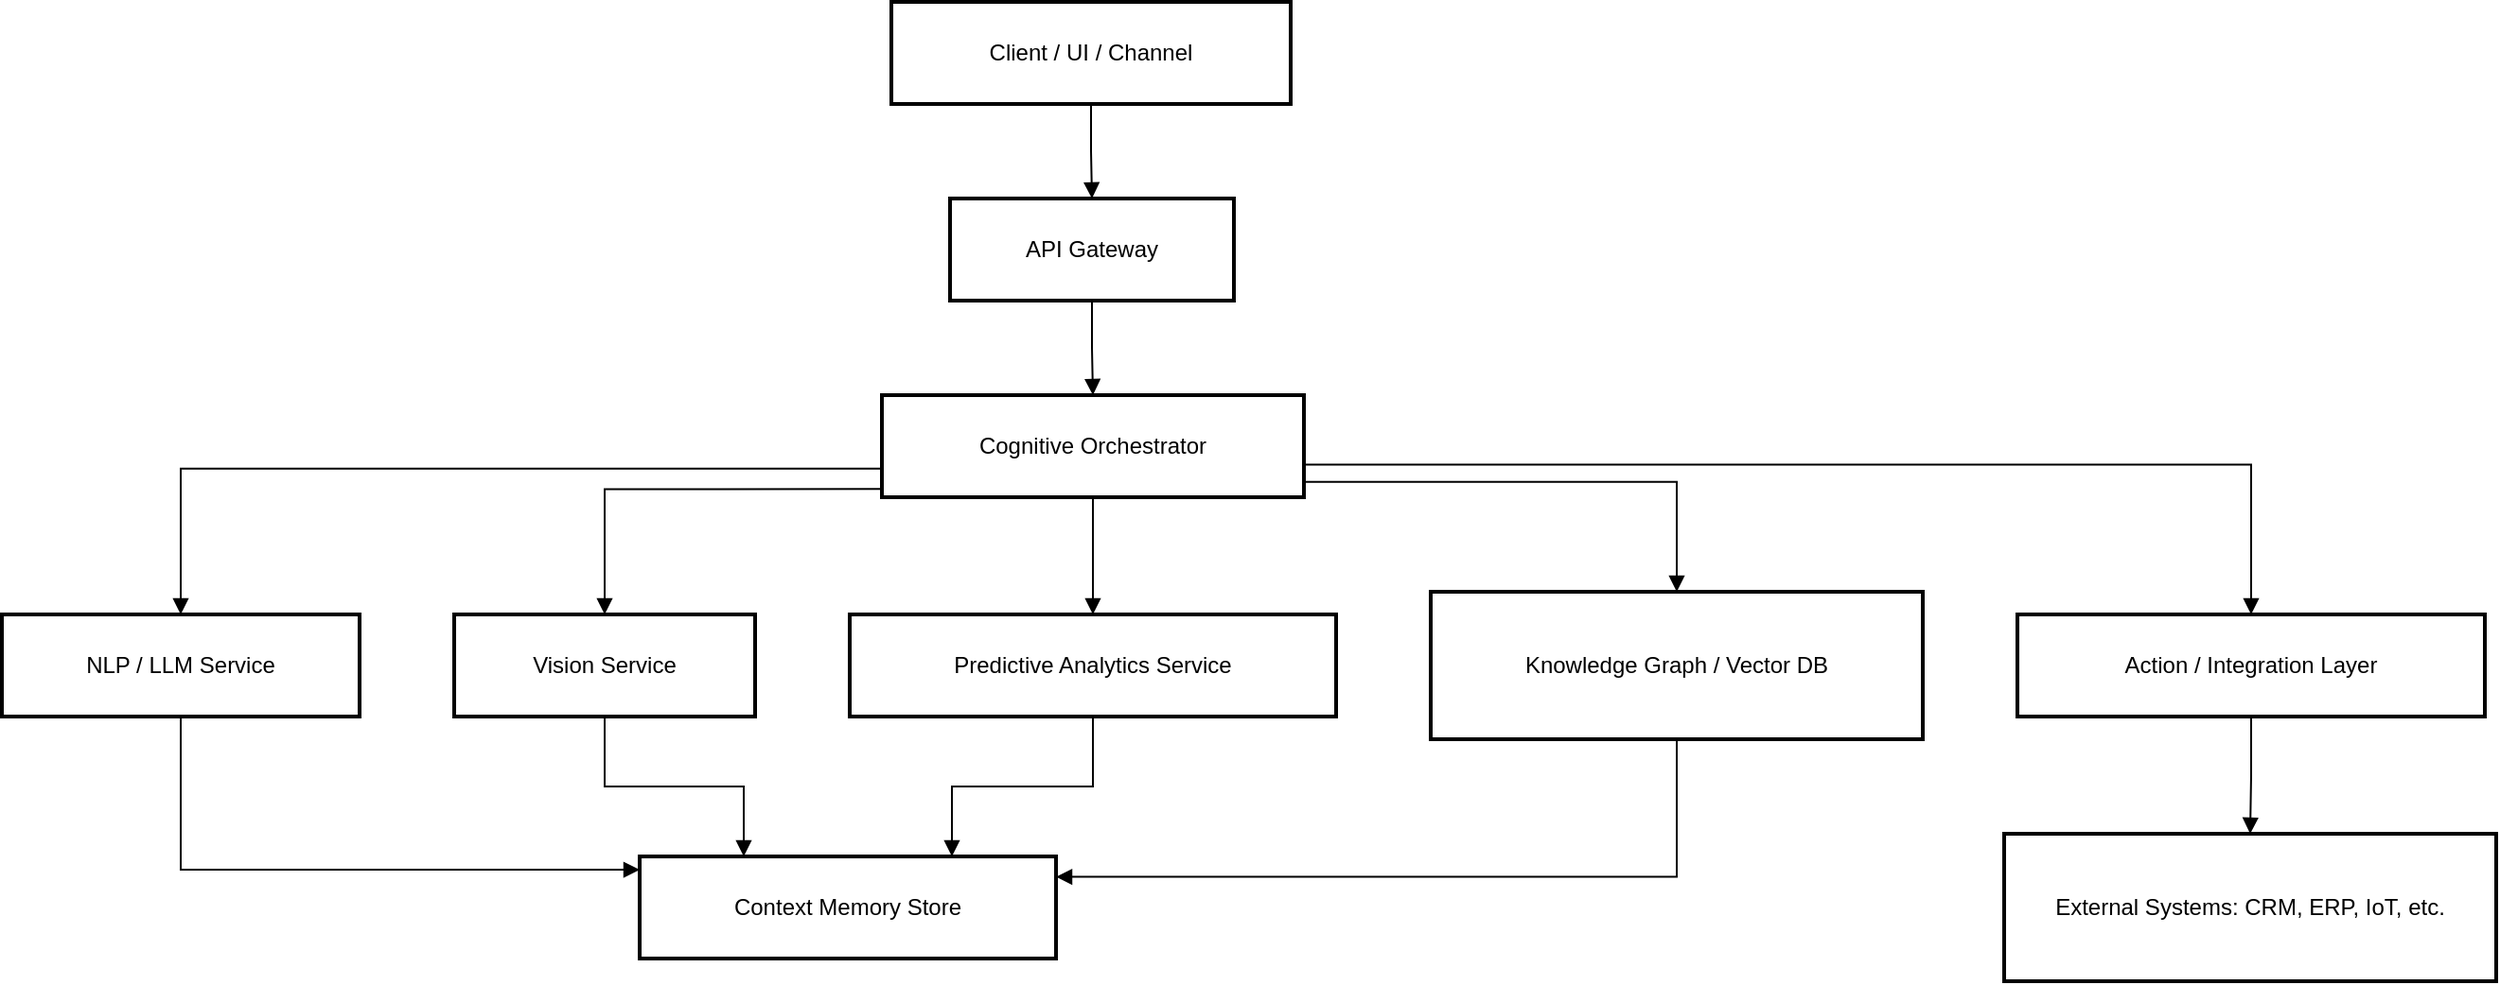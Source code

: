 <mxfile version="28.2.8" pages="8">
  <diagram name="Page-1" id="06FV4SdWmYwggJupkK5I">
    <mxGraphModel dx="1678" dy="914" grid="1" gridSize="10" guides="1" tooltips="1" connect="1" arrows="1" fold="1" page="1" pageScale="1" pageWidth="850" pageHeight="1100" math="0" shadow="0">
      <root>
        <mxCell id="0" />
        <mxCell id="1" parent="0" />
        <mxCell id="KhP4046uJ2_Z1qATuqWN-1" value="Client / UI / Channel" style="whiteSpace=wrap;strokeWidth=2;" vertex="1" parent="1">
          <mxGeometry x="490" y="20" width="211" height="54" as="geometry" />
        </mxCell>
        <mxCell id="KhP4046uJ2_Z1qATuqWN-2" value="API Gateway" style="whiteSpace=wrap;strokeWidth=2;" vertex="1" parent="1">
          <mxGeometry x="521" y="124" width="150" height="54" as="geometry" />
        </mxCell>
        <mxCell id="KhP4046uJ2_Z1qATuqWN-3" value="Cognitive Orchestrator" style="whiteSpace=wrap;strokeWidth=2;" vertex="1" parent="1">
          <mxGeometry x="485" y="228" width="223" height="54" as="geometry" />
        </mxCell>
        <mxCell id="KhP4046uJ2_Z1qATuqWN-4" value="NLP / LLM Service" style="whiteSpace=wrap;strokeWidth=2;" vertex="1" parent="1">
          <mxGeometry x="20" y="344" width="189" height="54" as="geometry" />
        </mxCell>
        <mxCell id="KhP4046uJ2_Z1qATuqWN-5" value="Vision Service" style="whiteSpace=wrap;strokeWidth=2;" vertex="1" parent="1">
          <mxGeometry x="259" y="344" width="159" height="54" as="geometry" />
        </mxCell>
        <mxCell id="KhP4046uJ2_Z1qATuqWN-6" value="Predictive Analytics Service" style="whiteSpace=wrap;strokeWidth=2;" vertex="1" parent="1">
          <mxGeometry x="468" y="344" width="257" height="54" as="geometry" />
        </mxCell>
        <mxCell id="KhP4046uJ2_Z1qATuqWN-7" value="Knowledge Graph / Vector DB" style="whiteSpace=wrap;strokeWidth=2;" vertex="1" parent="1">
          <mxGeometry x="775" y="332" width="260" height="78" as="geometry" />
        </mxCell>
        <mxCell id="KhP4046uJ2_Z1qATuqWN-8" value="Context Memory Store" style="whiteSpace=wrap;strokeWidth=2;" vertex="1" parent="1">
          <mxGeometry x="357" y="472" width="220" height="54" as="geometry" />
        </mxCell>
        <mxCell id="KhP4046uJ2_Z1qATuqWN-9" value="Action / Integration Layer" style="whiteSpace=wrap;strokeWidth=2;" vertex="1" parent="1">
          <mxGeometry x="1085" y="344" width="247" height="54" as="geometry" />
        </mxCell>
        <mxCell id="KhP4046uJ2_Z1qATuqWN-10" value="External Systems: CRM, ERP, IoT, etc." style="whiteSpace=wrap;strokeWidth=2;" vertex="1" parent="1">
          <mxGeometry x="1078" y="460" width="260" height="78" as="geometry" />
        </mxCell>
        <mxCell id="KhP4046uJ2_Z1qATuqWN-11" value="" style="startArrow=none;endArrow=block;exitX=0.5;exitY=1;entryX=0.5;entryY=0;rounded=0;edgeStyle=orthogonalEdgeStyle;" edge="1" parent="1" source="KhP4046uJ2_Z1qATuqWN-1" target="KhP4046uJ2_Z1qATuqWN-2">
          <mxGeometry relative="1" as="geometry" />
        </mxCell>
        <mxCell id="KhP4046uJ2_Z1qATuqWN-12" value="" style="startArrow=none;endArrow=block;exitX=0.5;exitY=1;entryX=0.5;entryY=0;rounded=0;edgeStyle=orthogonalEdgeStyle;" edge="1" parent="1" source="KhP4046uJ2_Z1qATuqWN-2" target="KhP4046uJ2_Z1qATuqWN-3">
          <mxGeometry relative="1" as="geometry" />
        </mxCell>
        <mxCell id="KhP4046uJ2_Z1qATuqWN-13" value="" style="startArrow=none;endArrow=block;exitX=0;exitY=0.72;entryX=0.5;entryY=0;rounded=0;edgeStyle=orthogonalEdgeStyle;" edge="1" parent="1" source="KhP4046uJ2_Z1qATuqWN-3" target="KhP4046uJ2_Z1qATuqWN-4">
          <mxGeometry relative="1" as="geometry" />
        </mxCell>
        <mxCell id="KhP4046uJ2_Z1qATuqWN-14" value="" style="startArrow=none;endArrow=block;exitX=0;exitY=0.92;entryX=0.5;entryY=0;rounded=0;edgeStyle=orthogonalEdgeStyle;" edge="1" parent="1" source="KhP4046uJ2_Z1qATuqWN-3" target="KhP4046uJ2_Z1qATuqWN-5">
          <mxGeometry relative="1" as="geometry" />
        </mxCell>
        <mxCell id="KhP4046uJ2_Z1qATuqWN-15" value="" style="startArrow=none;endArrow=block;exitX=0.5;exitY=1;entryX=0.5;entryY=0;rounded=0;edgeStyle=orthogonalEdgeStyle;" edge="1" parent="1" source="KhP4046uJ2_Z1qATuqWN-3" target="KhP4046uJ2_Z1qATuqWN-6">
          <mxGeometry relative="1" as="geometry" />
        </mxCell>
        <mxCell id="KhP4046uJ2_Z1qATuqWN-16" value="" style="startArrow=none;endArrow=block;exitX=1;exitY=0.85;entryX=0.5;entryY=0;rounded=0;edgeStyle=orthogonalEdgeStyle;" edge="1" parent="1" source="KhP4046uJ2_Z1qATuqWN-3" target="KhP4046uJ2_Z1qATuqWN-7">
          <mxGeometry relative="1" as="geometry" />
        </mxCell>
        <mxCell id="KhP4046uJ2_Z1qATuqWN-17" value="" style="startArrow=none;endArrow=block;exitX=0.5;exitY=1;entryX=0;entryY=0.13;rounded=0;edgeStyle=orthogonalEdgeStyle;" edge="1" parent="1" source="KhP4046uJ2_Z1qATuqWN-4" target="KhP4046uJ2_Z1qATuqWN-8">
          <mxGeometry relative="1" as="geometry" />
        </mxCell>
        <mxCell id="KhP4046uJ2_Z1qATuqWN-18" value="" style="startArrow=none;endArrow=block;exitX=0.5;exitY=1;entryX=0.25;entryY=0;rounded=0;edgeStyle=orthogonalEdgeStyle;" edge="1" parent="1" source="KhP4046uJ2_Z1qATuqWN-5" target="KhP4046uJ2_Z1qATuqWN-8">
          <mxGeometry relative="1" as="geometry" />
        </mxCell>
        <mxCell id="KhP4046uJ2_Z1qATuqWN-19" value="" style="startArrow=none;endArrow=block;exitX=0.5;exitY=1;entryX=0.75;entryY=0;rounded=0;edgeStyle=orthogonalEdgeStyle;" edge="1" parent="1" source="KhP4046uJ2_Z1qATuqWN-6" target="KhP4046uJ2_Z1qATuqWN-8">
          <mxGeometry relative="1" as="geometry" />
        </mxCell>
        <mxCell id="KhP4046uJ2_Z1qATuqWN-20" value="" style="startArrow=none;endArrow=block;exitX=0.5;exitY=1;entryX=1;entryY=0.2;rounded=0;edgeStyle=orthogonalEdgeStyle;" edge="1" parent="1" source="KhP4046uJ2_Z1qATuqWN-7" target="KhP4046uJ2_Z1qATuqWN-8">
          <mxGeometry relative="1" as="geometry" />
        </mxCell>
        <mxCell id="KhP4046uJ2_Z1qATuqWN-21" value="" style="startArrow=none;endArrow=block;exitX=1;exitY=0.68;entryX=0.5;entryY=0;rounded=0;edgeStyle=orthogonalEdgeStyle;" edge="1" parent="1" source="KhP4046uJ2_Z1qATuqWN-3" target="KhP4046uJ2_Z1qATuqWN-9">
          <mxGeometry relative="1" as="geometry" />
        </mxCell>
        <mxCell id="KhP4046uJ2_Z1qATuqWN-22" value="" style="startArrow=none;endArrow=block;exitX=0.5;exitY=1;entryX=0.5;entryY=0;rounded=0;edgeStyle=orthogonalEdgeStyle;" edge="1" parent="1" source="KhP4046uJ2_Z1qATuqWN-9" target="KhP4046uJ2_Z1qATuqWN-10">
          <mxGeometry relative="1" as="geometry" />
        </mxCell>
      </root>
    </mxGraphModel>
  </diagram>
  <diagram id="a7m0_oP4EvnNBLgSQ8UT" name="Page-2">
    <mxGraphModel dx="1501" dy="818" grid="1" gridSize="10" guides="1" tooltips="1" connect="1" arrows="1" fold="1" page="1" pageScale="1" pageWidth="850" pageHeight="1100" math="0" shadow="0">
      <root>
        <mxCell id="0" />
        <mxCell id="1" parent="0" />
        <mxCell id="q5vvTAGVlEu79P9PlyGS-1" value="UI / Channel" style="shape=umlLifeline;perimeter=lifelinePerimeter;whiteSpace=wrap;container=1;dropTarget=0;collapsible=0;recursiveResize=0;outlineConnect=0;portConstraint=eastwest;newEdgeStyle={&quot;edgeStyle&quot;:&quot;elbowEdgeStyle&quot;,&quot;elbow&quot;:&quot;vertical&quot;,&quot;curved&quot;:0,&quot;rounded&quot;:0};size=65;" vertex="1" parent="1">
          <mxGeometry x="20" y="20" width="150" height="784" as="geometry" />
        </mxCell>
        <mxCell id="q5vvTAGVlEu79P9PlyGS-2" value="API Gateway" style="shape=umlLifeline;perimeter=lifelinePerimeter;whiteSpace=wrap;container=1;dropTarget=0;collapsible=0;recursiveResize=0;outlineConnect=0;portConstraint=eastwest;newEdgeStyle={&quot;edgeStyle&quot;:&quot;elbowEdgeStyle&quot;,&quot;elbow&quot;:&quot;vertical&quot;,&quot;curved&quot;:0,&quot;rounded&quot;:0};size=65;" vertex="1" parent="1">
          <mxGeometry x="318" y="20" width="150" height="784" as="geometry" />
        </mxCell>
        <mxCell id="q5vvTAGVlEu79P9PlyGS-3" value="Cognitive Orchestrator" style="shape=umlLifeline;perimeter=lifelinePerimeter;whiteSpace=wrap;container=1;dropTarget=0;collapsible=0;recursiveResize=0;outlineConnect=0;portConstraint=eastwest;newEdgeStyle={&quot;edgeStyle&quot;:&quot;elbowEdgeStyle&quot;,&quot;elbow&quot;:&quot;vertical&quot;,&quot;curved&quot;:0,&quot;rounded&quot;:0};size=65;" vertex="1" parent="1">
          <mxGeometry x="614" y="20" width="180" height="784" as="geometry" />
        </mxCell>
        <mxCell id="q5vvTAGVlEu79P9PlyGS-4" value="Agent Runtime" style="shape=umlLifeline;perimeter=lifelinePerimeter;whiteSpace=wrap;container=1;dropTarget=0;collapsible=0;recursiveResize=0;outlineConnect=0;portConstraint=eastwest;newEdgeStyle={&quot;edgeStyle&quot;:&quot;elbowEdgeStyle&quot;,&quot;elbow&quot;:&quot;vertical&quot;,&quot;curved&quot;:0,&quot;rounded&quot;:0};size=65;" vertex="1" parent="1">
          <mxGeometry x="964" y="20" width="150" height="784" as="geometry" />
        </mxCell>
        <mxCell id="q5vvTAGVlEu79P9PlyGS-5" value="NLP/LLM Service" style="shape=umlLifeline;perimeter=lifelinePerimeter;whiteSpace=wrap;container=1;dropTarget=0;collapsible=0;recursiveResize=0;outlineConnect=0;portConstraint=eastwest;newEdgeStyle={&quot;edgeStyle&quot;:&quot;elbowEdgeStyle&quot;,&quot;elbow&quot;:&quot;vertical&quot;,&quot;curved&quot;:0,&quot;rounded&quot;:0};size=65;" vertex="1" parent="1">
          <mxGeometry x="1327" y="20" width="150" height="784" as="geometry" />
        </mxCell>
        <mxCell id="q5vvTAGVlEu79P9PlyGS-6" value="Vector DB" style="shape=umlLifeline;perimeter=lifelinePerimeter;whiteSpace=wrap;container=1;dropTarget=0;collapsible=0;recursiveResize=0;outlineConnect=0;portConstraint=eastwest;newEdgeStyle={&quot;edgeStyle&quot;:&quot;elbowEdgeStyle&quot;,&quot;elbow&quot;:&quot;vertical&quot;,&quot;curved&quot;:0,&quot;rounded&quot;:0};size=65;" vertex="1" parent="1">
          <mxGeometry x="1527" y="20" width="150" height="784" as="geometry" />
        </mxCell>
        <mxCell id="q5vvTAGVlEu79P9PlyGS-7" value="Decision Svc" style="shape=umlLifeline;perimeter=lifelinePerimeter;whiteSpace=wrap;container=1;dropTarget=0;collapsible=0;recursiveResize=0;outlineConnect=0;portConstraint=eastwest;newEdgeStyle={&quot;edgeStyle&quot;:&quot;elbowEdgeStyle&quot;,&quot;elbow&quot;:&quot;vertical&quot;,&quot;curved&quot;:0,&quot;rounded&quot;:0};size=65;" vertex="1" parent="1">
          <mxGeometry x="1727" y="20" width="150" height="784" as="geometry" />
        </mxCell>
        <mxCell id="q5vvTAGVlEu79P9PlyGS-8" value="Postgres" style="shape=umlLifeline;perimeter=lifelinePerimeter;whiteSpace=wrap;container=1;dropTarget=0;collapsible=0;recursiveResize=0;outlineConnect=0;portConstraint=eastwest;newEdgeStyle={&quot;edgeStyle&quot;:&quot;elbowEdgeStyle&quot;,&quot;elbow&quot;:&quot;vertical&quot;,&quot;curved&quot;:0,&quot;rounded&quot;:0};size=65;" vertex="1" parent="1">
          <mxGeometry x="1927" y="20" width="150" height="784" as="geometry" />
        </mxCell>
        <mxCell id="q5vvTAGVlEu79P9PlyGS-9" value="POST /assist (query, context)" style="verticalAlign=bottom;edgeStyle=elbowEdgeStyle;elbow=vertical;curved=0;rounded=0;endArrow=block;" edge="1" parent="1" source="q5vvTAGVlEu79P9PlyGS-1" target="q5vvTAGVlEu79P9PlyGS-2">
          <mxGeometry relative="1" as="geometry">
            <Array as="points">
              <mxPoint x="253" y="127" />
            </Array>
          </mxGeometry>
        </mxCell>
        <mxCell id="q5vvTAGVlEu79P9PlyGS-10" value="Forward with JWT, tenant, trace-id" style="verticalAlign=bottom;edgeStyle=elbowEdgeStyle;elbow=vertical;curved=0;rounded=0;endArrow=block;" edge="1" parent="1" source="q5vvTAGVlEu79P9PlyGS-2" target="q5vvTAGVlEu79P9PlyGS-3">
          <mxGeometry relative="1" as="geometry">
            <Array as="points">
              <mxPoint x="557" y="179" />
            </Array>
          </mxGeometry>
        </mxCell>
        <mxCell id="q5vvTAGVlEu79P9PlyGS-11" value="Route to &quot;BankingCopilot&quot; plan" style="verticalAlign=bottom;edgeStyle=elbowEdgeStyle;elbow=vertical;curved=0;rounded=0;endArrow=block;" edge="1" parent="1" source="q5vvTAGVlEu79P9PlyGS-3" target="q5vvTAGVlEu79P9PlyGS-4">
          <mxGeometry relative="1" as="geometry">
            <Array as="points">
              <mxPoint x="880" y="231" />
            </Array>
          </mxGeometry>
        </mxCell>
        <mxCell id="q5vvTAGVlEu79P9PlyGS-12" value="Hybrid search (embeddings + filters)" style="verticalAlign=bottom;edgeStyle=elbowEdgeStyle;elbow=vertical;curved=0;rounded=0;endArrow=block;" edge="1" parent="1" source="q5vvTAGVlEu79P9PlyGS-4" target="q5vvTAGVlEu79P9PlyGS-6">
          <mxGeometry relative="1" as="geometry">
            <Array as="points">
              <mxPoint x="1329" y="283" />
            </Array>
          </mxGeometry>
        </mxCell>
        <mxCell id="q5vvTAGVlEu79P9PlyGS-13" value="Top-k chunks + metadata" style="verticalAlign=bottom;edgeStyle=elbowEdgeStyle;elbow=vertical;curved=0;rounded=0;dashed=1;dashPattern=2 3;endArrow=block;" edge="1" parent="1" source="q5vvTAGVlEu79P9PlyGS-6" target="q5vvTAGVlEu79P9PlyGS-4">
          <mxGeometry relative="1" as="geometry">
            <Array as="points">
              <mxPoint x="1332" y="335" />
            </Array>
          </mxGeometry>
        </mxCell>
        <mxCell id="q5vvTAGVlEu79P9PlyGS-14" value="Prompt = user + retrieved chunks + tools" style="verticalAlign=bottom;edgeStyle=elbowEdgeStyle;elbow=vertical;curved=0;rounded=0;endArrow=block;" edge="1" parent="1" source="q5vvTAGVlEu79P9PlyGS-4" target="q5vvTAGVlEu79P9PlyGS-5">
          <mxGeometry relative="1" as="geometry">
            <Array as="points">
              <mxPoint x="1229" y="387" />
            </Array>
          </mxGeometry>
        </mxCell>
        <mxCell id="q5vvTAGVlEu79P9PlyGS-15" value="Draft answer + function calls (if any)" style="verticalAlign=bottom;edgeStyle=elbowEdgeStyle;elbow=vertical;curved=0;rounded=0;dashed=1;dashPattern=2 3;endArrow=block;" edge="1" parent="1" source="q5vvTAGVlEu79P9PlyGS-5" target="q5vvTAGVlEu79P9PlyGS-4">
          <mxGeometry relative="1" as="geometry">
            <Array as="points">
              <mxPoint x="1232" y="439" />
            </Array>
          </mxGeometry>
        </mxCell>
        <mxCell id="q5vvTAGVlEu79P9PlyGS-16" value="Score risk / policy checks" style="verticalAlign=bottom;edgeStyle=elbowEdgeStyle;elbow=vertical;curved=0;rounded=0;endArrow=block;" edge="1" parent="1" source="q5vvTAGVlEu79P9PlyGS-4" target="q5vvTAGVlEu79P9PlyGS-7">
          <mxGeometry relative="1" as="geometry">
            <Array as="points">
              <mxPoint x="1429" y="491" />
            </Array>
          </mxGeometry>
        </mxCell>
        <mxCell id="q5vvTAGVlEu79P9PlyGS-17" value="Decision = allow/deny/needs-review" style="verticalAlign=bottom;edgeStyle=elbowEdgeStyle;elbow=vertical;curved=0;rounded=0;dashed=1;dashPattern=2 3;endArrow=block;" edge="1" parent="1" source="q5vvTAGVlEu79P9PlyGS-7" target="q5vvTAGVlEu79P9PlyGS-4">
          <mxGeometry relative="1" as="geometry">
            <Array as="points">
              <mxPoint x="1432" y="543" />
            </Array>
          </mxGeometry>
        </mxCell>
        <mxCell id="q5vvTAGVlEu79P9PlyGS-18" value="Final response + citations + decisions" style="verticalAlign=bottom;edgeStyle=elbowEdgeStyle;elbow=vertical;curved=0;rounded=0;dashed=1;dashPattern=2 3;endArrow=block;" edge="1" parent="1" source="q5vvTAGVlEu79P9PlyGS-4" target="q5vvTAGVlEu79P9PlyGS-3">
          <mxGeometry relative="1" as="geometry">
            <Array as="points">
              <mxPoint x="883" y="595" />
            </Array>
          </mxGeometry>
        </mxCell>
        <mxCell id="q5vvTAGVlEu79P9PlyGS-19" value="Observability events (OTel spans)" style="verticalAlign=bottom;edgeStyle=elbowEdgeStyle;elbow=vertical;curved=0;rounded=0;dashed=1;dashPattern=2 3;endArrow=block;" edge="1" parent="1" source="q5vvTAGVlEu79P9PlyGS-3" target="q5vvTAGVlEu79P9PlyGS-2">
          <mxGeometry relative="1" as="geometry">
            <Array as="points">
              <mxPoint x="560" y="647" />
            </Array>
          </mxGeometry>
        </mxCell>
        <mxCell id="q5vvTAGVlEu79P9PlyGS-20" value="Response (answer, actions, links)" style="verticalAlign=bottom;edgeStyle=elbowEdgeStyle;elbow=vertical;curved=0;rounded=0;dashed=1;dashPattern=2 3;endArrow=block;" edge="1" parent="1" source="q5vvTAGVlEu79P9PlyGS-2" target="q5vvTAGVlEu79P9PlyGS-1">
          <mxGeometry relative="1" as="geometry">
            <Array as="points">
              <mxPoint x="256" y="699" />
            </Array>
          </mxGeometry>
        </mxCell>
      </root>
    </mxGraphModel>
  </diagram>
  <diagram id="AO926knyC5aheqKSTo8-" name="Page-3">
    <mxGraphModel dx="2037" dy="1110" grid="1" gridSize="10" guides="1" tooltips="1" connect="1" arrows="1" fold="1" page="1" pageScale="1" pageWidth="850" pageHeight="1100" background="none" math="0" shadow="0">
      <root>
        <mxCell id="0" />
        <mxCell id="1" parent="0" />
        <mxCell id="k_a9ljqu8Nn7h2-Cvi_2-1" value="Platform" style="whiteSpace=wrap;strokeWidth=2;" vertex="1" parent="1">
          <mxGeometry x="20" y="20" width="2197" height="380" as="geometry" />
        </mxCell>
        <mxCell id="k_a9ljqu8Nn7h2-Cvi_2-2" value="Knowledge &amp; Data" style="whiteSpace=wrap;strokeWidth=2;" vertex="1" parent="1">
          <mxGeometry x="1907" y="636" width="645" height="501" as="geometry" />
        </mxCell>
        <mxCell id="k_a9ljqu8Nn7h2-Cvi_2-3" value="Cognitive Microservices" style="whiteSpace=wrap;strokeWidth=2;" vertex="1" parent="1">
          <mxGeometry x="1547" y="420" width="310" height="738" as="geometry" />
        </mxCell>
        <mxCell id="k_a9ljqu8Nn7h2-Cvi_2-4" value="Channels &amp; Apps" style="whiteSpace=wrap;strokeWidth=2;verticalAlign=top;" vertex="1" parent="1">
          <mxGeometry x="45" y="578" width="539" height="129" as="geometry" />
        </mxCell>
        <mxCell id="k_a9ljqu8Nn7h2-Cvi_2-5" value="Web / React" style="whiteSpace=wrap;strokeWidth=2;" vertex="1" parent="k_a9ljqu8Nn7h2-Cvi_2-4">
          <mxGeometry x="43" y="46" width="149" height="54" as="geometry" />
        </mxCell>
        <mxCell id="k_a9ljqu8Nn7h2-Cvi_2-6" value="Mobile" style="whiteSpace=wrap;strokeWidth=2;" vertex="1" parent="k_a9ljqu8Nn7h2-Cvi_2-4">
          <mxGeometry x="242" y="46" width="107" height="54" as="geometry" />
        </mxCell>
        <mxCell id="k_a9ljqu8Nn7h2-Cvi_2-7" value="Dev CLI" style="whiteSpace=wrap;strokeWidth=2;" vertex="1" parent="k_a9ljqu8Nn7h2-Cvi_2-4">
          <mxGeometry x="399" y="46" width="113" height="54" as="geometry" />
        </mxCell>
        <mxCell id="k_a9ljqu8Nn7h2-Cvi_2-8" value="API Gateway / BFF (Spring Cloud Gateway)" style="whiteSpace=wrap;strokeWidth=2;" vertex="1" parent="1">
          <mxGeometry x="781" y="603" width="260" height="78" as="geometry" />
        </mxCell>
        <mxCell id="k_a9ljqu8Nn7h2-Cvi_2-9" value="Cognitive Orchestrator (LangGraph/LangChain)" style="whiteSpace=wrap;strokeWidth=2;" vertex="1" parent="1">
          <mxGeometry x="1237" y="661" width="260" height="78" as="geometry" />
        </mxCell>
        <mxCell id="k_a9ljqu8Nn7h2-Cvi_2-10" value="IAM (Keycloak/OAuth2)" style="whiteSpace=wrap;strokeWidth=2;" vertex="1" parent="1">
          <mxGeometry x="1254" y="454" width="226" height="54" as="geometry" />
        </mxCell>
        <mxCell id="k_a9ljqu8Nn7h2-Cvi_2-11" value="NLP/LLM Svc (FastAPI)" style="whiteSpace=wrap;strokeWidth=2;" vertex="1" parent="1">
          <mxGeometry x="1592" y="687" width="220" height="54" as="geometry" />
        </mxCell>
        <mxCell id="k_a9ljqu8Nn7h2-Cvi_2-12" value="Vision Svc (Flask/Torch)" style="whiteSpace=wrap;strokeWidth=2;" vertex="1" parent="1">
          <mxGeometry x="1587" y="583" width="230" height="54" as="geometry" />
        </mxCell>
        <mxCell id="k_a9ljqu8Nn7h2-Cvi_2-13" value="Recommender Svc" style="whiteSpace=wrap;strokeWidth=2;" vertex="1" parent="1">
          <mxGeometry x="1607" y="965" width="190" height="54" as="geometry" />
        </mxCell>
        <mxCell id="k_a9ljqu8Nn7h2-Cvi_2-14" value="Decision Svc (Rules+ML)" style="whiteSpace=wrap;strokeWidth=2;" vertex="1" parent="1">
          <mxGeometry x="1588" y="1069" width="230" height="54" as="geometry" />
        </mxCell>
        <mxCell id="k_a9ljqu8Nn7h2-Cvi_2-15" value="Agent Runtime (multi-agent)" style="whiteSpace=wrap;strokeWidth=2;" vertex="1" parent="1">
          <mxGeometry x="1572" y="791" width="260" height="78" as="geometry" />
        </mxCell>
        <mxCell id="k_a9ljqu8Nn7h2-Cvi_2-16" value="Workflow Engine (Temporal/Camunda)" style="whiteSpace=wrap;strokeWidth=2;" vertex="1" parent="1">
          <mxGeometry x="1572" y="455" width="260" height="78" as="geometry" />
        </mxCell>
        <mxCell id="k_a9ljqu8Nn7h2-Cvi_2-17" value="Vector DB (Chroma/FAISS/Pinecone)" style="whiteSpace=wrap;strokeWidth=2;" vertex="1" parent="1">
          <mxGeometry x="1932" y="671" width="260" height="78" as="geometry" />
        </mxCell>
        <mxCell id="k_a9ljqu8Nn7h2-Cvi_2-18" value="Knowledge Graph (Neo4j)" style="whiteSpace=wrap;strokeWidth=2;" vertex="1" parent="1">
          <mxGeometry x="1941" y="799" width="243" height="54" as="geometry" />
        </mxCell>
        <mxCell id="k_a9ljqu8Nn7h2-Cvi_2-19" value="Redis Cache" style="whiteSpace=wrap;strokeWidth=2;" vertex="1" parent="1">
          <mxGeometry x="1990" y="903" width="146" height="54" as="geometry" />
        </mxCell>
        <mxCell id="k_a9ljqu8Nn7h2-Cvi_2-20" value="Postgres OLTP" style="whiteSpace=wrap;strokeWidth=2;" vertex="1" parent="1">
          <mxGeometry x="1983" y="1023" width="159" height="54" as="geometry" />
        </mxCell>
        <mxCell id="k_a9ljqu8Nn7h2-Cvi_2-21" value="Object Store (S3/GCS/MinIO)" style="whiteSpace=wrap;strokeWidth=2;" vertex="1" parent="1">
          <mxGeometry x="2267" y="671" width="260" height="78" as="geometry" />
        </mxCell>
        <mxCell id="k_a9ljqu8Nn7h2-Cvi_2-22" value="Event Mesh (Kafka)" style="whiteSpace=wrap;strokeWidth=2;" vertex="1" parent="1">
          <mxGeometry x="1964" y="55" width="197" height="54" as="geometry" />
        </mxCell>
        <mxCell id="k_a9ljqu8Nn7h2-Cvi_2-23" value="Observability (OTel→Prom/Grafana)" style="whiteSpace=wrap;strokeWidth=2;" vertex="1" parent="1">
          <mxGeometry x="184" y="196" width="260" height="78" as="geometry" />
        </mxCell>
        <mxCell id="k_a9ljqu8Nn7h2-Cvi_2-24" value="CI/CD (GitHub Actions/ArgoCD)" style="whiteSpace=wrap;strokeWidth=2;" vertex="1" parent="1">
          <mxGeometry x="1932" y="159" width="260" height="78" as="geometry" />
        </mxCell>
        <mxCell id="k_a9ljqu8Nn7h2-Cvi_2-25" value="Secrets (Vault/ExternalSecrets)" style="whiteSpace=wrap;strokeWidth=2;" vertex="1" parent="1">
          <mxGeometry x="1932" y="287" width="260" height="78" as="geometry" />
        </mxCell>
        <mxCell id="k_a9ljqu8Nn7h2-Cvi_2-26" value="" style="startArrow=none;endArrow=block;exitX=0.71;exitY=0;entryX=0;entryY=0.5;rounded=0;edgeStyle=orthogonalEdgeStyle;" edge="1" parent="1" source="k_a9ljqu8Nn7h2-Cvi_2-8" target="k_a9ljqu8Nn7h2-Cvi_2-10">
          <mxGeometry relative="1" as="geometry" />
        </mxCell>
        <mxCell id="k_a9ljqu8Nn7h2-Cvi_2-27" value="" style="startArrow=none;endArrow=block;exitX=1;exitY=0.92;entryX=0;entryY=0.5;rounded=0;edgeStyle=orthogonalEdgeStyle;" edge="1" parent="1" source="k_a9ljqu8Nn7h2-Cvi_2-8" target="k_a9ljqu8Nn7h2-Cvi_2-9">
          <mxGeometry relative="1" as="geometry" />
        </mxCell>
        <mxCell id="k_a9ljqu8Nn7h2-Cvi_2-28" value="" style="startArrow=none;endArrow=block;exitX=0.68;exitY=1;entryX=0;entryY=0.5;rounded=0;edgeStyle=orthogonalEdgeStyle;" edge="1" parent="1" source="k_a9ljqu8Nn7h2-Cvi_2-9" target="k_a9ljqu8Nn7h2-Cvi_2-15">
          <mxGeometry relative="1" as="geometry" />
        </mxCell>
        <mxCell id="k_a9ljqu8Nn7h2-Cvi_2-29" value="" style="startArrow=none;endArrow=block;exitX=1;exitY=0.65;entryX=0;entryY=0.5;rounded=0;edgeStyle=orthogonalEdgeStyle;" edge="1" parent="1" source="k_a9ljqu8Nn7h2-Cvi_2-9" target="k_a9ljqu8Nn7h2-Cvi_2-11">
          <mxGeometry relative="1" as="geometry" />
        </mxCell>
        <mxCell id="k_a9ljqu8Nn7h2-Cvi_2-30" value="" style="startArrow=none;endArrow=block;exitX=0.76;exitY=0;entryX=0;entryY=0.5;rounded=0;edgeStyle=orthogonalEdgeStyle;" edge="1" parent="1" source="k_a9ljqu8Nn7h2-Cvi_2-9" target="k_a9ljqu8Nn7h2-Cvi_2-12">
          <mxGeometry relative="1" as="geometry" />
        </mxCell>
        <mxCell id="k_a9ljqu8Nn7h2-Cvi_2-31" value="" style="startArrow=none;endArrow=block;exitX=0.58;exitY=1;entryX=0;entryY=0.5;rounded=0;edgeStyle=orthogonalEdgeStyle;" edge="1" parent="1" source="k_a9ljqu8Nn7h2-Cvi_2-9" target="k_a9ljqu8Nn7h2-Cvi_2-13">
          <mxGeometry relative="1" as="geometry" />
        </mxCell>
        <mxCell id="k_a9ljqu8Nn7h2-Cvi_2-32" value="" style="startArrow=none;endArrow=block;exitX=0.56;exitY=1;entryX=0;entryY=0.5;rounded=0;edgeStyle=orthogonalEdgeStyle;" edge="1" parent="1" source="k_a9ljqu8Nn7h2-Cvi_2-9" target="k_a9ljqu8Nn7h2-Cvi_2-14">
          <mxGeometry relative="1" as="geometry" />
        </mxCell>
        <mxCell id="k_a9ljqu8Nn7h2-Cvi_2-33" value="" style="startArrow=block;endArrow=block;exitX=0.61;exitY=0;entryX=0;entryY=0.5;rounded=0;edgeStyle=orthogonalEdgeStyle;" edge="1" parent="1" source="k_a9ljqu8Nn7h2-Cvi_2-9" target="k_a9ljqu8Nn7h2-Cvi_2-16">
          <mxGeometry relative="1" as="geometry" />
        </mxCell>
        <mxCell id="k_a9ljqu8Nn7h2-Cvi_2-34" value="" style="startArrow=block;endArrow=block;exitX=1;exitY=0.32;entryX=0;entryY=0.39;rounded=0;edgeStyle=orthogonalEdgeStyle;" edge="1" parent="1" source="k_a9ljqu8Nn7h2-Cvi_2-11" target="k_a9ljqu8Nn7h2-Cvi_2-17">
          <mxGeometry relative="1" as="geometry" />
        </mxCell>
        <mxCell id="k_a9ljqu8Nn7h2-Cvi_2-35" value="" style="startArrow=block;endArrow=block;exitX=0.82;exitY=0;entryX=0.02;entryY=1;rounded=0;edgeStyle=orthogonalEdgeStyle;" edge="1" parent="1" source="k_a9ljqu8Nn7h2-Cvi_2-15" target="k_a9ljqu8Nn7h2-Cvi_2-17">
          <mxGeometry relative="1" as="geometry" />
        </mxCell>
        <mxCell id="k_a9ljqu8Nn7h2-Cvi_2-36" value="" style="startArrow=none;endArrow=block;exitX=1;exitY=0.5;entryX=0.05;entryY=0;rounded=0;edgeStyle=orthogonalEdgeStyle;" edge="1" parent="1" source="k_a9ljqu8Nn7h2-Cvi_2-13" target="k_a9ljqu8Nn7h2-Cvi_2-20">
          <mxGeometry relative="1" as="geometry" />
        </mxCell>
        <mxCell id="k_a9ljqu8Nn7h2-Cvi_2-37" value="" style="startArrow=none;endArrow=block;exitX=1;exitY=0.5;entryX=0;entryY=0.94;rounded=0;edgeStyle=orthogonalEdgeStyle;" edge="1" parent="1" source="k_a9ljqu8Nn7h2-Cvi_2-14" target="k_a9ljqu8Nn7h2-Cvi_2-20">
          <mxGeometry relative="1" as="geometry" />
        </mxCell>
        <mxCell id="k_a9ljqu8Nn7h2-Cvi_2-38" value="" style="startArrow=none;endArrow=block;exitX=1;exitY=0.5;entryX=0;entryY=0.25;rounded=0;edgeStyle=orthogonalEdgeStyle;" edge="1" parent="1" source="k_a9ljqu8Nn7h2-Cvi_2-16" target="k_a9ljqu8Nn7h2-Cvi_2-22">
          <mxGeometry relative="1" as="geometry" />
        </mxCell>
        <mxCell id="k_a9ljqu8Nn7h2-Cvi_2-39" value="" style="startArrow=block;endArrow=block;exitX=0.55;exitY=0;entryX=0.28;entryY=1;rounded=0;edgeStyle=orthogonalEdgeStyle;" edge="1" parent="1" source="k_a9ljqu8Nn7h2-Cvi_2-9" target="k_a9ljqu8Nn7h2-Cvi_2-22">
          <mxGeometry relative="1" as="geometry" />
        </mxCell>
        <mxCell id="k_a9ljqu8Nn7h2-Cvi_2-40" value="" style="startArrow=none;endArrow=block;exitX=1;exitY=0.5;entryX=0;entryY=0.5;rounded=0;edgeStyle=orthogonalEdgeStyle;" edge="1" parent="1" source="k_a9ljqu8Nn7h2-Cvi_2-17" target="k_a9ljqu8Nn7h2-Cvi_2-21">
          <mxGeometry relative="1" as="geometry" />
        </mxCell>
        <mxCell id="k_a9ljqu8Nn7h2-Cvi_2-41" value="" style="startArrow=block;endArrow=block;exitX=1;exitY=0.46;entryX=0;entryY=0.5;rounded=0;edgeStyle=orthogonalEdgeStyle;" edge="1" parent="1" source="k_a9ljqu8Nn7h2-Cvi_2-15" target="k_a9ljqu8Nn7h2-Cvi_2-18">
          <mxGeometry relative="1" as="geometry" />
        </mxCell>
        <mxCell id="k_a9ljqu8Nn7h2-Cvi_2-42" value="" style="startArrow=none;endArrow=block;exitX=0.61;exitY=1;entryX=0;entryY=0.13;rounded=0;edgeStyle=orthogonalEdgeStyle;" edge="1" parent="1" source="k_a9ljqu8Nn7h2-Cvi_2-11" target="k_a9ljqu8Nn7h2-Cvi_2-19">
          <mxGeometry relative="1" as="geometry" />
        </mxCell>
        <mxCell id="k_a9ljqu8Nn7h2-Cvi_2-43" value="" style="startArrow=none;endArrow=block;exitX=0.66;exitY=1;entryX=0;entryY=0.87;rounded=0;edgeStyle=orthogonalEdgeStyle;" edge="1" parent="1" source="k_a9ljqu8Nn7h2-Cvi_2-15" target="k_a9ljqu8Nn7h2-Cvi_2-19">
          <mxGeometry relative="1" as="geometry" />
        </mxCell>
        <mxCell id="k_a9ljqu8Nn7h2-Cvi_2-44" value="traces/metrics/logs" style="startArrow=block;endArrow=block;exitX=1;exitY=0.65;entryX=0.41;entryY=0;rounded=0;edgeStyle=orthogonalEdgeStyle;" edge="1" parent="1" source="k_a9ljqu8Nn7h2-Cvi_2-23" target="k_a9ljqu8Nn7h2-Cvi_2-8">
          <mxGeometry relative="1" as="geometry" />
        </mxCell>
        <mxCell id="k_a9ljqu8Nn7h2-Cvi_2-45" value="traces/metrics/logs" style="startArrow=block;endArrow=block;exitX=1;exitY=0.48;entryX=0.43;entryY=0;rounded=0;edgeStyle=orthogonalEdgeStyle;" edge="1" parent="1" source="k_a9ljqu8Nn7h2-Cvi_2-23" target="k_a9ljqu8Nn7h2-Cvi_2-9">
          <mxGeometry relative="1" as="geometry" />
        </mxCell>
        <mxCell id="k_a9ljqu8Nn7h2-Cvi_2-46" value="" style="startArrow=none;endArrow=block;exitX=1;exitY=0.5;entryX=0;entryY=0.5;rounded=0;edgeStyle=orthogonalEdgeStyle;" edge="1" parent="1" source="k_a9ljqu8Nn7h2-Cvi_2-4" target="k_a9ljqu8Nn7h2-Cvi_2-8">
          <mxGeometry relative="1" as="geometry" />
        </mxCell>
        <mxCell id="k_a9ljqu8Nn7h2-Cvi_2-47" value="traces/metrics/logs" style="startArrow=block;endArrow=block;rounded=0;edgeStyle=orthogonalEdgeStyle;" edge="1" parent="1" source="k_a9ljqu8Nn7h2-Cvi_2-23" target="k_a9ljqu8Nn7h2-Cvi_2-3">
          <mxGeometry relative="1" as="geometry" />
        </mxCell>
      </root>
    </mxGraphModel>
  </diagram>
  <diagram id="NmTAUaWUDo0jc2TsthTT" name="Page-4">
    <mxGraphModel dx="1426" dy="777" grid="1" gridSize="10" guides="1" tooltips="1" connect="1" arrows="1" fold="1" page="1" pageScale="1" pageWidth="850" pageHeight="1100" math="0" shadow="0">
      <root>
        <mxCell id="0" />
        <mxCell id="1" parent="0" />
        <mxCell id="Q9B0L4HZ2w5k8G4mhJYm-1" value="UI/Channel" style="shape=umlLifeline;perimeter=lifelinePerimeter;whiteSpace=wrap;container=1;dropTarget=0;collapsible=0;recursiveResize=0;outlineConnect=0;portConstraint=eastwest;newEdgeStyle={&quot;edgeStyle&quot;:&quot;elbowEdgeStyle&quot;,&quot;elbow&quot;:&quot;vertical&quot;,&quot;curved&quot;:0,&quot;rounded&quot;:0};size=65;" vertex="1" parent="1">
          <mxGeometry x="20" y="20" width="150" height="732" as="geometry" />
        </mxCell>
        <mxCell id="Q9B0L4HZ2w5k8G4mhJYm-2" value="API Gateway" style="shape=umlLifeline;perimeter=lifelinePerimeter;whiteSpace=wrap;container=1;dropTarget=0;collapsible=0;recursiveResize=0;outlineConnect=0;portConstraint=eastwest;newEdgeStyle={&quot;edgeStyle&quot;:&quot;elbowEdgeStyle&quot;,&quot;elbow&quot;:&quot;vertical&quot;,&quot;curved&quot;:0,&quot;rounded&quot;:0};size=65;" vertex="1" parent="1">
          <mxGeometry x="320" y="20" width="150" height="732" as="geometry" />
        </mxCell>
        <mxCell id="Q9B0L4HZ2w5k8G4mhJYm-3" value="Cognitive Orchestrator" style="shape=umlLifeline;perimeter=lifelinePerimeter;whiteSpace=wrap;container=1;dropTarget=0;collapsible=0;recursiveResize=0;outlineConnect=0;portConstraint=eastwest;newEdgeStyle={&quot;edgeStyle&quot;:&quot;elbowEdgeStyle&quot;,&quot;elbow&quot;:&quot;vertical&quot;,&quot;curved&quot;:0,&quot;rounded&quot;:0};size=65;" vertex="1" parent="1">
          <mxGeometry x="586" y="20" width="180" height="732" as="geometry" />
        </mxCell>
        <mxCell id="Q9B0L4HZ2w5k8G4mhJYm-4" value="Decision Svc (Rules+ML)" style="shape=umlLifeline;perimeter=lifelinePerimeter;whiteSpace=wrap;container=1;dropTarget=0;collapsible=0;recursiveResize=0;outlineConnect=0;portConstraint=eastwest;newEdgeStyle={&quot;edgeStyle&quot;:&quot;elbowEdgeStyle&quot;,&quot;elbow&quot;:&quot;vertical&quot;,&quot;curved&quot;:0,&quot;rounded&quot;:0};size=65;" vertex="1" parent="1">
          <mxGeometry x="845" y="20" width="192" height="732" as="geometry" />
        </mxCell>
        <mxCell id="Q9B0L4HZ2w5k8G4mhJYm-5" value="Feature Store / Postgres" style="shape=umlLifeline;perimeter=lifelinePerimeter;whiteSpace=wrap;container=1;dropTarget=0;collapsible=0;recursiveResize=0;outlineConnect=0;portConstraint=eastwest;newEdgeStyle={&quot;edgeStyle&quot;:&quot;elbowEdgeStyle&quot;,&quot;elbow&quot;:&quot;vertical&quot;,&quot;curved&quot;:0,&quot;rounded&quot;:0};size=65;" vertex="1" parent="1">
          <mxGeometry x="1087" y="20" width="189" height="732" as="geometry" />
        </mxCell>
        <mxCell id="Q9B0L4HZ2w5k8G4mhJYm-6" value="Model Registry" style="shape=umlLifeline;perimeter=lifelinePerimeter;whiteSpace=wrap;container=1;dropTarget=0;collapsible=0;recursiveResize=0;outlineConnect=0;portConstraint=eastwest;newEdgeStyle={&quot;edgeStyle&quot;:&quot;elbowEdgeStyle&quot;,&quot;elbow&quot;:&quot;vertical&quot;,&quot;curved&quot;:0,&quot;rounded&quot;:0};size=65;" vertex="1" parent="1">
          <mxGeometry x="1326" y="20" width="150" height="732" as="geometry" />
        </mxCell>
        <mxCell id="Q9B0L4HZ2w5k8G4mhJYm-7" value="Policy/OPA" style="shape=umlLifeline;perimeter=lifelinePerimeter;whiteSpace=wrap;container=1;dropTarget=0;collapsible=0;recursiveResize=0;outlineConnect=0;portConstraint=eastwest;newEdgeStyle={&quot;edgeStyle&quot;:&quot;elbowEdgeStyle&quot;,&quot;elbow&quot;:&quot;vertical&quot;,&quot;curved&quot;:0,&quot;rounded&quot;:0};size=65;" vertex="1" parent="1">
          <mxGeometry x="1526" y="20" width="150" height="732" as="geometry" />
        </mxCell>
        <mxCell id="Q9B0L4HZ2w5k8G4mhJYm-8" value="OTEL" style="shape=umlLifeline;perimeter=lifelinePerimeter;whiteSpace=wrap;container=1;dropTarget=0;collapsible=0;recursiveResize=0;outlineConnect=0;portConstraint=eastwest;newEdgeStyle={&quot;edgeStyle&quot;:&quot;elbowEdgeStyle&quot;,&quot;elbow&quot;:&quot;vertical&quot;,&quot;curved&quot;:0,&quot;rounded&quot;:0};size=65;" vertex="1" parent="1">
          <mxGeometry x="1726" y="20" width="150" height="732" as="geometry" />
        </mxCell>
        <mxCell id="Q9B0L4HZ2w5k8G4mhJYm-9" value="POST /fees/neft {custId, amount}" style="verticalAlign=bottom;edgeStyle=elbowEdgeStyle;elbow=vertical;curved=0;rounded=0;endArrow=block;" edge="1" parent="1" source="Q9B0L4HZ2w5k8G4mhJYm-1" target="Q9B0L4HZ2w5k8G4mhJYm-2">
          <mxGeometry relative="1" as="geometry">
            <Array as="points">
              <mxPoint x="254" y="127" />
            </Array>
          </mxGeometry>
        </mxCell>
        <mxCell id="Q9B0L4HZ2w5k8G4mhJYm-10" value="1" style="ellipse;aspect=fixed;fillColor=#000000;align=center;fontColor=#FFFFFF;" vertex="1" parent="Q9B0L4HZ2w5k8G4mhJYm-9">
          <mxGeometry width="14" height="14" relative="1" as="geometry">
            <mxPoint x="-157.5" y="-7" as="offset" />
          </mxGeometry>
        </mxCell>
        <mxCell id="Q9B0L4HZ2w5k8G4mhJYm-11" value="Forward (JWT, tenant, traceId)" style="verticalAlign=bottom;edgeStyle=elbowEdgeStyle;elbow=vertical;curved=0;rounded=0;endArrow=block;" edge="1" parent="1" source="Q9B0L4HZ2w5k8G4mhJYm-2" target="Q9B0L4HZ2w5k8G4mhJYm-3">
          <mxGeometry relative="1" as="geometry">
            <Array as="points">
              <mxPoint x="544" y="179" />
            </Array>
          </mxGeometry>
        </mxCell>
        <mxCell id="Q9B0L4HZ2w5k8G4mhJYm-12" value="2" style="ellipse;aspect=fixed;fillColor=#000000;align=center;fontColor=#FFFFFF;" vertex="1" parent="Q9B0L4HZ2w5k8G4mhJYm-11">
          <mxGeometry width="14" height="14" relative="1" as="geometry">
            <mxPoint x="-148" y="-7" as="offset" />
          </mxGeometry>
        </mxCell>
        <mxCell id="Q9B0L4HZ2w5k8G4mhJYm-13" value="Fetch features (tenure, avg_bal, tier)" style="verticalAlign=bottom;edgeStyle=elbowEdgeStyle;elbow=vertical;curved=0;rounded=0;endArrow=block;" edge="1" parent="1" source="Q9B0L4HZ2w5k8G4mhJYm-3" target="Q9B0L4HZ2w5k8G4mhJYm-5">
          <mxGeometry relative="1" as="geometry">
            <Array as="points">
              <mxPoint x="937" y="231" />
            </Array>
          </mxGeometry>
        </mxCell>
        <mxCell id="Q9B0L4HZ2w5k8G4mhJYm-14" value="3" style="ellipse;aspect=fixed;fillColor=#000000;align=center;fontColor=#FFFFFF;" vertex="1" parent="Q9B0L4HZ2w5k8G4mhJYm-13">
          <mxGeometry width="14" height="14" relative="1" as="geometry">
            <mxPoint x="-260.25" y="-7" as="offset" />
          </mxGeometry>
        </mxCell>
        <mxCell id="Q9B0L4HZ2w5k8G4mhJYm-15" value="Score request (xgb_fees_v5)" style="verticalAlign=bottom;edgeStyle=elbowEdgeStyle;elbow=vertical;curved=0;rounded=0;endArrow=block;" edge="1" parent="1" source="Q9B0L4HZ2w5k8G4mhJYm-3" target="Q9B0L4HZ2w5k8G4mhJYm-4">
          <mxGeometry relative="1" as="geometry">
            <Array as="points">
              <mxPoint x="817" y="283" />
            </Array>
          </mxGeometry>
        </mxCell>
        <mxCell id="Q9B0L4HZ2w5k8G4mhJYm-16" value="4" style="ellipse;aspect=fixed;fillColor=#000000;align=center;fontColor=#FFFFFF;" vertex="1" parent="Q9B0L4HZ2w5k8G4mhJYm-15">
          <mxGeometry width="14" height="14" relative="1" as="geometry">
            <mxPoint x="-140" y="-7" as="offset" />
          </mxGeometry>
        </mxCell>
        <mxCell id="Q9B0L4HZ2w5k8G4mhJYm-17" value="Load model/thresholds" style="verticalAlign=bottom;edgeStyle=elbowEdgeStyle;elbow=vertical;curved=0;rounded=0;endArrow=block;" edge="1" parent="1" source="Q9B0L4HZ2w5k8G4mhJYm-4" target="Q9B0L4HZ2w5k8G4mhJYm-6">
          <mxGeometry relative="1" as="geometry">
            <Array as="points">
              <mxPoint x="1180" y="335" />
            </Array>
          </mxGeometry>
        </mxCell>
        <mxCell id="Q9B0L4HZ2w5k8G4mhJYm-18" value="5" style="ellipse;aspect=fixed;fillColor=#000000;align=center;fontColor=#FFFFFF;" vertex="1" parent="Q9B0L4HZ2w5k8G4mhJYm-17">
          <mxGeometry width="14" height="14" relative="1" as="geometry">
            <mxPoint x="-237.5" y="-7" as="offset" />
          </mxGeometry>
        </mxCell>
        <mxCell id="Q9B0L4HZ2w5k8G4mhJYm-19" value="score=0.12, reason codes" style="verticalAlign=bottom;edgeStyle=elbowEdgeStyle;elbow=vertical;curved=0;rounded=0;dashed=1;dashPattern=2 3;endArrow=block;" edge="1" parent="1" source="Q9B0L4HZ2w5k8G4mhJYm-4" target="Q9B0L4HZ2w5k8G4mhJYm-3">
          <mxGeometry relative="1" as="geometry">
            <Array as="points">
              <mxPoint x="820" y="387" />
            </Array>
          </mxGeometry>
        </mxCell>
        <mxCell id="Q9B0L4HZ2w5k8G4mhJYm-20" value="6" style="ellipse;aspect=fixed;fillColor=#000000;align=center;fontColor=#FFFFFF;" vertex="1" parent="Q9B0L4HZ2w5k8G4mhJYm-19">
          <mxGeometry width="14" height="14" relative="1" as="geometry">
            <mxPoint x="126" y="-7" as="offset" />
          </mxGeometry>
        </mxCell>
        <mxCell id="Q9B0L4HZ2w5k8G4mhJYm-21" value="Apply waiver policy (tier=Gold, campaign=Q4)" style="verticalAlign=bottom;edgeStyle=elbowEdgeStyle;elbow=vertical;curved=0;rounded=0;endArrow=block;" edge="1" parent="1" source="Q9B0L4HZ2w5k8G4mhJYm-3" target="Q9B0L4HZ2w5k8G4mhJYm-7">
          <mxGeometry relative="1" as="geometry">
            <Array as="points">
              <mxPoint x="1147" y="439" />
            </Array>
          </mxGeometry>
        </mxCell>
        <mxCell id="Q9B0L4HZ2w5k8G4mhJYm-22" value="7" style="ellipse;aspect=fixed;fillColor=#000000;align=center;fontColor=#FFFFFF;" vertex="1" parent="Q9B0L4HZ2w5k8G4mhJYm-21">
          <mxGeometry width="14" height="14" relative="1" as="geometry">
            <mxPoint x="-470" y="-7" as="offset" />
          </mxGeometry>
        </mxCell>
        <mxCell id="Q9B0L4HZ2w5k8G4mhJYm-23" value="allow + waiver=true" style="verticalAlign=bottom;edgeStyle=elbowEdgeStyle;elbow=vertical;curved=0;rounded=0;dashed=1;dashPattern=2 3;endArrow=block;" edge="1" parent="1" source="Q9B0L4HZ2w5k8G4mhJYm-7" target="Q9B0L4HZ2w5k8G4mhJYm-3">
          <mxGeometry relative="1" as="geometry">
            <Array as="points">
              <mxPoint x="1150" y="491" />
            </Array>
          </mxGeometry>
        </mxCell>
        <mxCell id="Q9B0L4HZ2w5k8G4mhJYm-24" value="8" style="ellipse;aspect=fixed;fillColor=#000000;align=center;fontColor=#FFFFFF;" vertex="1" parent="Q9B0L4HZ2w5k8G4mhJYm-23">
          <mxGeometry width="14" height="14" relative="1" as="geometry">
            <mxPoint x="456" y="-7" as="offset" />
          </mxGeometry>
        </mxCell>
        <mxCell id="Q9B0L4HZ2w5k8G4mhJYm-25" value="{fee: 0, explain: model+policy}" style="verticalAlign=bottom;edgeStyle=elbowEdgeStyle;elbow=vertical;curved=0;rounded=0;dashed=1;dashPattern=2 3;endArrow=block;" edge="1" parent="1" source="Q9B0L4HZ2w5k8G4mhJYm-3" target="Q9B0L4HZ2w5k8G4mhJYm-2">
          <mxGeometry relative="1" as="geometry">
            <Array as="points">
              <mxPoint x="547" y="543" />
            </Array>
          </mxGeometry>
        </mxCell>
        <mxCell id="Q9B0L4HZ2w5k8G4mhJYm-26" value="9" style="ellipse;aspect=fixed;fillColor=#000000;align=center;fontColor=#FFFFFF;" vertex="1" parent="Q9B0L4HZ2w5k8G4mhJYm-25">
          <mxGeometry width="14" height="14" relative="1" as="geometry">
            <mxPoint x="134" y="-7" as="offset" />
          </mxGeometry>
        </mxCell>
        <mxCell id="Q9B0L4HZ2w5k8G4mhJYm-27" value="Response" style="verticalAlign=bottom;edgeStyle=elbowEdgeStyle;elbow=vertical;curved=0;rounded=0;dashed=1;dashPattern=2 3;endArrow=block;" edge="1" parent="1" source="Q9B0L4HZ2w5k8G4mhJYm-2" target="Q9B0L4HZ2w5k8G4mhJYm-1">
          <mxGeometry relative="1" as="geometry">
            <Array as="points">
              <mxPoint x="257" y="595" />
            </Array>
          </mxGeometry>
        </mxCell>
        <mxCell id="Q9B0L4HZ2w5k8G4mhJYm-28" value="10" style="ellipse;aspect=fixed;fillColor=#000000;align=center;fontColor=#FFFFFF;" vertex="1" parent="Q9B0L4HZ2w5k8G4mhJYm-27">
          <mxGeometry width="14" height="14" relative="1" as="geometry">
            <mxPoint x="143.5" y="-7" as="offset" />
          </mxGeometry>
        </mxCell>
        <mxCell id="Q9B0L4HZ2w5k8G4mhJYm-29" value="Trace: features, score, policy, outcome" style="verticalAlign=bottom;edgeStyle=elbowEdgeStyle;elbow=vertical;curved=0;rounded=0;endArrow=block;" edge="1" parent="1" source="Q9B0L4HZ2w5k8G4mhJYm-3" target="Q9B0L4HZ2w5k8G4mhJYm-8">
          <mxGeometry relative="1" as="geometry">
            <Array as="points">
              <mxPoint x="1247" y="647" />
            </Array>
          </mxGeometry>
        </mxCell>
        <mxCell id="Q9B0L4HZ2w5k8G4mhJYm-30" value="11" style="ellipse;aspect=fixed;fillColor=#000000;align=center;fontColor=#FFFFFF;" vertex="1" parent="Q9B0L4HZ2w5k8G4mhJYm-29">
          <mxGeometry width="14" height="14" relative="1" as="geometry">
            <mxPoint x="-570" y="-7" as="offset" />
          </mxGeometry>
        </mxCell>
      </root>
    </mxGraphModel>
  </diagram>
  <diagram id="7em73If-pdmAsSn53I57" name="Page-5">
    <mxGraphModel dx="1426" dy="777" grid="1" gridSize="10" guides="1" tooltips="1" connect="1" arrows="1" fold="1" page="1" pageScale="1" pageWidth="850" pageHeight="1100" math="0" shadow="0">
      <root>
        <mxCell id="0" />
        <mxCell id="1" parent="0" />
        <mxCell id="EK7tR8TKLXnx2bToK4Jz-1" value="UI/Chat" style="shape=umlLifeline;perimeter=lifelinePerimeter;whiteSpace=wrap;container=1;dropTarget=0;collapsible=0;recursiveResize=0;outlineConnect=0;portConstraint=eastwest;newEdgeStyle={&quot;edgeStyle&quot;:&quot;elbowEdgeStyle&quot;,&quot;elbow&quot;:&quot;vertical&quot;,&quot;curved&quot;:0,&quot;rounded&quot;:0};size=65;" vertex="1" parent="1">
          <mxGeometry x="20" y="20" width="150" height="680" as="geometry" />
        </mxCell>
        <mxCell id="EK7tR8TKLXnx2bToK4Jz-2" value="API Gateway" style="shape=umlLifeline;perimeter=lifelinePerimeter;whiteSpace=wrap;container=1;dropTarget=0;collapsible=0;recursiveResize=0;outlineConnect=0;portConstraint=eastwest;newEdgeStyle={&quot;edgeStyle&quot;:&quot;elbowEdgeStyle&quot;,&quot;elbow&quot;:&quot;vertical&quot;,&quot;curved&quot;:0,&quot;rounded&quot;:0};size=65;" vertex="1" parent="1">
          <mxGeometry x="442" y="20" width="150" height="680" as="geometry" />
        </mxCell>
        <mxCell id="EK7tR8TKLXnx2bToK4Jz-3" value="Orchestrator (LangGraph)" style="shape=umlLifeline;perimeter=lifelinePerimeter;whiteSpace=wrap;container=1;dropTarget=0;collapsible=0;recursiveResize=0;outlineConnect=0;portConstraint=eastwest;newEdgeStyle={&quot;edgeStyle&quot;:&quot;elbowEdgeStyle&quot;,&quot;elbow&quot;:&quot;vertical&quot;,&quot;curved&quot;:0,&quot;rounded&quot;:0};size=65;" vertex="1" parent="1">
          <mxGeometry x="672" y="20" width="200" height="680" as="geometry" />
        </mxCell>
        <mxCell id="EK7tR8TKLXnx2bToK4Jz-4" value="Retriever (Vector DB + BM25)" style="shape=umlLifeline;perimeter=lifelinePerimeter;whiteSpace=wrap;container=1;dropTarget=0;collapsible=0;recursiveResize=0;outlineConnect=0;portConstraint=eastwest;newEdgeStyle={&quot;edgeStyle&quot;:&quot;elbowEdgeStyle&quot;,&quot;elbow&quot;:&quot;vertical&quot;,&quot;curved&quot;:0,&quot;rounded&quot;:0};size=65;" vertex="1" parent="1">
          <mxGeometry x="1069" y="20" width="227" height="680" as="geometry" />
        </mxCell>
        <mxCell id="EK7tR8TKLXnx2bToK4Jz-5" value="Knowledge Graph (Neo4j)" style="shape=umlLifeline;perimeter=lifelinePerimeter;whiteSpace=wrap;container=1;dropTarget=0;collapsible=0;recursiveResize=0;outlineConnect=0;portConstraint=eastwest;newEdgeStyle={&quot;edgeStyle&quot;:&quot;elbowEdgeStyle&quot;,&quot;elbow&quot;:&quot;vertical&quot;,&quot;curved&quot;:0,&quot;rounded&quot;:0};size=65;" vertex="1" parent="1">
          <mxGeometry x="1346" y="20" width="203" height="680" as="geometry" />
        </mxCell>
        <mxCell id="EK7tR8TKLXnx2bToK4Jz-6" value="NLP/LLM Svc" style="shape=umlLifeline;perimeter=lifelinePerimeter;whiteSpace=wrap;container=1;dropTarget=0;collapsible=0;recursiveResize=0;outlineConnect=0;portConstraint=eastwest;newEdgeStyle={&quot;edgeStyle&quot;:&quot;elbowEdgeStyle&quot;,&quot;elbow&quot;:&quot;vertical&quot;,&quot;curved&quot;:0,&quot;rounded&quot;:0};size=65;" vertex="1" parent="1">
          <mxGeometry x="1599" y="20" width="150" height="680" as="geometry" />
        </mxCell>
        <mxCell id="EK7tR8TKLXnx2bToK4Jz-7" value="OTEL" style="shape=umlLifeline;perimeter=lifelinePerimeter;whiteSpace=wrap;container=1;dropTarget=0;collapsible=0;recursiveResize=0;outlineConnect=0;portConstraint=eastwest;newEdgeStyle={&quot;edgeStyle&quot;:&quot;elbowEdgeStyle&quot;,&quot;elbow&quot;:&quot;vertical&quot;,&quot;curved&quot;:0,&quot;rounded&quot;:0};size=65;" vertex="1" parent="1">
          <mxGeometry x="1799" y="20" width="150" height="680" as="geometry" />
        </mxCell>
        <mxCell id="EK7tR8TKLXnx2bToK4Jz-8" value="&quot;Do Gold customers get NEFT waiver on Sunday?&quot;" style="verticalAlign=bottom;edgeStyle=elbowEdgeStyle;elbow=vertical;curved=0;rounded=0;endArrow=block;" edge="1" parent="1" source="EK7tR8TKLXnx2bToK4Jz-1" target="EK7tR8TKLXnx2bToK4Jz-2">
          <mxGeometry relative="1" as="geometry">
            <Array as="points">
              <mxPoint x="315" y="127" />
            </Array>
          </mxGeometry>
        </mxCell>
        <mxCell id="EK7tR8TKLXnx2bToK4Jz-9" value="1" style="ellipse;aspect=fixed;fillColor=#000000;align=center;fontColor=#FFFFFF;" vertex="1" parent="EK7tR8TKLXnx2bToK4Jz-8">
          <mxGeometry width="14" height="14" relative="1" as="geometry">
            <mxPoint x="-218.5" y="-7" as="offset" />
          </mxGeometry>
        </mxCell>
        <mxCell id="EK7tR8TKLXnx2bToK4Jz-10" value="Query + tenant + user tier" style="verticalAlign=bottom;edgeStyle=elbowEdgeStyle;elbow=vertical;curved=0;rounded=0;endArrow=block;" edge="1" parent="1" source="EK7tR8TKLXnx2bToK4Jz-2" target="EK7tR8TKLXnx2bToK4Jz-3">
          <mxGeometry relative="1" as="geometry">
            <Array as="points">
              <mxPoint x="653" y="179" />
            </Array>
          </mxGeometry>
        </mxCell>
        <mxCell id="EK7tR8TKLXnx2bToK4Jz-11" value="2" style="ellipse;aspect=fixed;fillColor=#000000;align=center;fontColor=#FFFFFF;" vertex="1" parent="EK7tR8TKLXnx2bToK4Jz-10">
          <mxGeometry width="14" height="14" relative="1" as="geometry">
            <mxPoint x="-135" y="-7" as="offset" />
          </mxGeometry>
        </mxCell>
        <mxCell id="EK7tR8TKLXnx2bToK4Jz-12" value="Hybrid search (k=6, filters: {tier:Gold,country:IN})" style="verticalAlign=bottom;edgeStyle=elbowEdgeStyle;elbow=vertical;curved=0;rounded=0;endArrow=block;" edge="1" parent="1" source="EK7tR8TKLXnx2bToK4Jz-3" target="EK7tR8TKLXnx2bToK4Jz-4">
          <mxGeometry relative="1" as="geometry">
            <Array as="points">
              <mxPoint x="986" y="231" />
            </Array>
          </mxGeometry>
        </mxCell>
        <mxCell id="EK7tR8TKLXnx2bToK4Jz-13" value="3" style="ellipse;aspect=fixed;fillColor=#000000;align=center;fontColor=#FFFFFF;" vertex="1" parent="EK7tR8TKLXnx2bToK4Jz-12">
          <mxGeometry width="14" height="14" relative="1" as="geometry">
            <mxPoint x="-212.5" y="-7" as="offset" />
          </mxGeometry>
        </mxCell>
        <mxCell id="EK7tR8TKLXnx2bToK4Jz-14" value="Chunks + metadata (policy pages)" style="verticalAlign=bottom;edgeStyle=elbowEdgeStyle;elbow=vertical;curved=0;rounded=0;dashed=1;dashPattern=2 3;endArrow=block;" edge="1" parent="1" source="EK7tR8TKLXnx2bToK4Jz-4" target="EK7tR8TKLXnx2bToK4Jz-3">
          <mxGeometry relative="1" as="geometry">
            <Array as="points">
              <mxPoint x="989" y="283" />
            </Array>
          </mxGeometry>
        </mxCell>
        <mxCell id="EK7tR8TKLXnx2bToK4Jz-15" value="4" style="ellipse;aspect=fixed;fillColor=#000000;align=center;fontColor=#FFFFFF;" vertex="1" parent="EK7tR8TKLXnx2bToK4Jz-14">
          <mxGeometry width="14" height="14" relative="1" as="geometry">
            <mxPoint x="198.5" y="-7" as="offset" />
          </mxGeometry>
        </mxCell>
        <mxCell id="EK7tR8TKLXnx2bToK4Jz-16" value="Resolve policy relationships (tier→benefits)" style="verticalAlign=bottom;edgeStyle=elbowEdgeStyle;elbow=vertical;curved=0;rounded=0;endArrow=block;" edge="1" parent="1" source="EK7tR8TKLXnx2bToK4Jz-3" target="EK7tR8TKLXnx2bToK4Jz-5">
          <mxGeometry relative="1" as="geometry">
            <Array as="points">
              <mxPoint x="1118" y="335" />
            </Array>
          </mxGeometry>
        </mxCell>
        <mxCell id="EK7tR8TKLXnx2bToK4Jz-17" value="5" style="ellipse;aspect=fixed;fillColor=#000000;align=center;fontColor=#FFFFFF;" vertex="1" parent="EK7tR8TKLXnx2bToK4Jz-16">
          <mxGeometry width="14" height="14" relative="1" as="geometry">
            <mxPoint x="-345" y="-7" as="offset" />
          </mxGeometry>
        </mxCell>
        <mxCell id="EK7tR8TKLXnx2bToK4Jz-18" value="Linked facts (waiver conditions)" style="verticalAlign=bottom;edgeStyle=elbowEdgeStyle;elbow=vertical;curved=0;rounded=0;dashed=1;dashPattern=2 3;endArrow=block;" edge="1" parent="1" source="EK7tR8TKLXnx2bToK4Jz-5" target="EK7tR8TKLXnx2bToK4Jz-3">
          <mxGeometry relative="1" as="geometry">
            <Array as="points">
              <mxPoint x="1121" y="387" />
            </Array>
          </mxGeometry>
        </mxCell>
        <mxCell id="EK7tR8TKLXnx2bToK4Jz-19" value="6" style="ellipse;aspect=fixed;fillColor=#000000;align=center;fontColor=#FFFFFF;" vertex="1" parent="EK7tR8TKLXnx2bToK4Jz-18">
          <mxGeometry width="14" height="14" relative="1" as="geometry">
            <mxPoint x="331" y="-7" as="offset" />
          </mxGeometry>
        </mxCell>
        <mxCell id="EK7tR8TKLXnx2bToK4Jz-20" value="Compose: user + chunks + KG facts → answer+cites" style="verticalAlign=bottom;edgeStyle=elbowEdgeStyle;elbow=vertical;curved=0;rounded=0;endArrow=block;" edge="1" parent="1" source="EK7tR8TKLXnx2bToK4Jz-3" target="EK7tR8TKLXnx2bToK4Jz-6">
          <mxGeometry relative="1" as="geometry">
            <Array as="points">
              <mxPoint x="1231" y="439" />
            </Array>
          </mxGeometry>
        </mxCell>
        <mxCell id="EK7tR8TKLXnx2bToK4Jz-21" value="7" style="ellipse;aspect=fixed;fillColor=#000000;align=center;fontColor=#FFFFFF;" vertex="1" parent="EK7tR8TKLXnx2bToK4Jz-20">
          <mxGeometry width="14" height="14" relative="1" as="geometry">
            <mxPoint x="-458.25" y="-7" as="offset" />
          </mxGeometry>
        </mxCell>
        <mxCell id="EK7tR8TKLXnx2bToK4Jz-22" value="Answer with citations" style="verticalAlign=bottom;edgeStyle=elbowEdgeStyle;elbow=vertical;curved=0;rounded=0;dashed=1;dashPattern=2 3;endArrow=block;" edge="1" parent="1" source="EK7tR8TKLXnx2bToK4Jz-6" target="EK7tR8TKLXnx2bToK4Jz-3">
          <mxGeometry relative="1" as="geometry">
            <Array as="points">
              <mxPoint x="1234" y="491" />
            </Array>
          </mxGeometry>
        </mxCell>
        <mxCell id="EK7tR8TKLXnx2bToK4Jz-23" value="8" style="ellipse;aspect=fixed;fillColor=#000000;align=center;fontColor=#FFFFFF;" vertex="1" parent="EK7tR8TKLXnx2bToK4Jz-22">
          <mxGeometry width="14" height="14" relative="1" as="geometry">
            <mxPoint x="444.25" y="-7" as="offset" />
          </mxGeometry>
        </mxCell>
        <mxCell id="EK7tR8TKLXnx2bToK4Jz-24" value="{answer, citations}" style="verticalAlign=bottom;edgeStyle=elbowEdgeStyle;elbow=vertical;curved=0;rounded=0;dashed=1;dashPattern=2 3;endArrow=block;" edge="1" parent="1" source="EK7tR8TKLXnx2bToK4Jz-3" target="EK7tR8TKLXnx2bToK4Jz-2">
          <mxGeometry relative="1" as="geometry">
            <Array as="points">
              <mxPoint x="656" y="543" />
            </Array>
          </mxGeometry>
        </mxCell>
        <mxCell id="EK7tR8TKLXnx2bToK4Jz-25" value="9" style="ellipse;aspect=fixed;fillColor=#000000;align=center;fontColor=#FFFFFF;" vertex="1" parent="EK7tR8TKLXnx2bToK4Jz-24">
          <mxGeometry width="14" height="14" relative="1" as="geometry">
            <mxPoint x="121" y="-7" as="offset" />
          </mxGeometry>
        </mxCell>
        <mxCell id="EK7tR8TKLXnx2bToK4Jz-26" value="Trace: retrieve@k, sources, token usage" style="verticalAlign=bottom;edgeStyle=elbowEdgeStyle;elbow=vertical;curved=0;rounded=0;endArrow=block;" edge="1" parent="1" source="EK7tR8TKLXnx2bToK4Jz-3" target="EK7tR8TKLXnx2bToK4Jz-7">
          <mxGeometry relative="1" as="geometry">
            <Array as="points">
              <mxPoint x="1331" y="595" />
            </Array>
          </mxGeometry>
        </mxCell>
        <mxCell id="EK7tR8TKLXnx2bToK4Jz-27" value="10" style="ellipse;aspect=fixed;fillColor=#000000;align=center;fontColor=#FFFFFF;" vertex="1" parent="EK7tR8TKLXnx2bToK4Jz-26">
          <mxGeometry width="14" height="14" relative="1" as="geometry">
            <mxPoint x="-558.25" y="-7" as="offset" />
          </mxGeometry>
        </mxCell>
      </root>
    </mxGraphModel>
  </diagram>
  <diagram id="8cV179BwC6LVcNyAsEpd" name="Page-6">
    <mxGraphModel dx="1426" dy="777" grid="1" gridSize="10" guides="1" tooltips="1" connect="1" arrows="1" fold="1" page="1" pageScale="1" pageWidth="850" pageHeight="1100" math="0" shadow="0">
      <root>
        <mxCell id="0" />
        <mxCell id="1" parent="0" />
        <mxCell id="WqCcxZEOlkDU-FYplWVH-1" value="Client" style="whiteSpace=wrap;strokeWidth=2;" vertex="1" parent="1">
          <mxGeometry x="20" y="161" width="183" height="124" as="geometry" />
        </mxCell>
        <mxCell id="WqCcxZEOlkDU-FYplWVH-2" value="User/Chat" style="whiteSpace=wrap;strokeWidth=2;" vertex="1" parent="1">
          <mxGeometry x="45" y="196" width="133" height="54" as="geometry" />
        </mxCell>
        <mxCell id="WqCcxZEOlkDU-FYplWVH-3" value="API Gateway" style="whiteSpace=wrap;strokeWidth=2;" vertex="1" parent="1">
          <mxGeometry x="303" y="196" width="150" height="54" as="geometry" />
        </mxCell>
        <mxCell id="WqCcxZEOlkDU-FYplWVH-4" value="Cognitive Orchestrator" style="whiteSpace=wrap;strokeWidth=2;" vertex="1" parent="1">
          <mxGeometry x="503" y="196" width="223" height="54" as="geometry" />
        </mxCell>
        <mxCell id="WqCcxZEOlkDU-FYplWVH-5" value="Short-term Memory (Redis)" style="whiteSpace=wrap;strokeWidth=2;" vertex="1" parent="1">
          <mxGeometry x="956" y="20" width="253" height="54" as="geometry" />
        </mxCell>
        <mxCell id="WqCcxZEOlkDU-FYplWVH-6" value="Long-term Memory (Vector DB)" style="whiteSpace=wrap;strokeWidth=2;" vertex="1" parent="1">
          <mxGeometry x="952" y="124" width="260" height="78" as="geometry" />
        </mxCell>
        <mxCell id="WqCcxZEOlkDU-FYplWVH-7" value="Domain Tools/Services" style="whiteSpace=wrap;strokeWidth=2;" vertex="1" parent="1">
          <mxGeometry x="972" y="252" width="220" height="54" as="geometry" />
        </mxCell>
        <mxCell id="WqCcxZEOlkDU-FYplWVH-8" value="Observability" style="whiteSpace=wrap;strokeWidth=2;" vertex="1" parent="1">
          <mxGeometry x="1005" y="356" width="154" height="54" as="geometry" />
        </mxCell>
        <mxCell id="WqCcxZEOlkDU-FYplWVH-9" value="" style="startArrow=none;endArrow=block;exitX=1;exitY=0.5;entryX=0;entryY=0.5;rounded=0;edgeStyle=orthogonalEdgeStyle;" edge="1" parent="1" source="WqCcxZEOlkDU-FYplWVH-3" target="WqCcxZEOlkDU-FYplWVH-4">
          <mxGeometry relative="1" as="geometry" />
        </mxCell>
        <mxCell id="WqCcxZEOlkDU-FYplWVH-10" value="read/write" style="startArrow=none;endArrow=block;exitX=0.64;exitY=0;entryX=0;entryY=0.26;rounded=0;edgeStyle=orthogonalEdgeStyle;" edge="1" parent="1" source="WqCcxZEOlkDU-FYplWVH-4" target="WqCcxZEOlkDU-FYplWVH-5">
          <mxGeometry relative="1" as="geometry" />
        </mxCell>
        <mxCell id="WqCcxZEOlkDU-FYplWVH-11" value="embed/summarize" style="startArrow=none;endArrow=block;exitX=0.8;exitY=0;entryX=0;entryY=0.29;rounded=0;edgeStyle=orthogonalEdgeStyle;" edge="1" parent="1" source="WqCcxZEOlkDU-FYplWVH-4" target="WqCcxZEOlkDU-FYplWVH-6">
          <mxGeometry relative="1" as="geometry" />
        </mxCell>
        <mxCell id="WqCcxZEOlkDU-FYplWVH-12" value="" style="startArrow=none;endArrow=block;exitX=1;exitY=0.79;entryX=0;entryY=0.3;rounded=0;edgeStyle=orthogonalEdgeStyle;" edge="1" parent="1" source="WqCcxZEOlkDU-FYplWVH-4" target="WqCcxZEOlkDU-FYplWVH-7">
          <mxGeometry relative="1" as="geometry" />
        </mxCell>
        <mxCell id="WqCcxZEOlkDU-FYplWVH-13" value="" style="startArrow=none;endArrow=block;exitX=0.7;exitY=1;entryX=0;entryY=0.35;rounded=0;edgeStyle=orthogonalEdgeStyle;" edge="1" parent="1" source="WqCcxZEOlkDU-FYplWVH-4" target="WqCcxZEOlkDU-FYplWVH-8">
          <mxGeometry relative="1" as="geometry" />
        </mxCell>
        <mxCell id="WqCcxZEOlkDU-FYplWVH-14" value="Turn n" style="startArrow=none;endArrow=block;exitX=1;exitY=0.5;entryX=0;entryY=0.5;rounded=0;edgeStyle=orthogonalEdgeStyle;" edge="1" parent="1" source="WqCcxZEOlkDU-FYplWVH-2" target="WqCcxZEOlkDU-FYplWVH-3">
          <mxGeometry relative="1" as="geometry" />
        </mxCell>
        <mxCell id="WqCcxZEOlkDU-FYplWVH-15" value="Retrieve window last 20 turns" style="startArrow=none;endArrow=block;exitX=0.69;exitY=0;entryX=0;entryY=0.82;rounded=0;edgeStyle=orthogonalEdgeStyle;" edge="1" parent="1" source="WqCcxZEOlkDU-FYplWVH-4" target="WqCcxZEOlkDU-FYplWVH-5">
          <mxGeometry relative="1" as="geometry" />
        </mxCell>
        <mxCell id="WqCcxZEOlkDU-FYplWVH-16" value="If window&gt;threshold → summarize" style="startArrow=none;endArrow=block;exitX=1;exitY=0.19;entryX=0;entryY=0.68;rounded=0;edgeStyle=orthogonalEdgeStyle;" edge="1" parent="1" source="WqCcxZEOlkDU-FYplWVH-4" target="WqCcxZEOlkDU-FYplWVH-6">
          <mxGeometry relative="1" as="geometry" />
        </mxCell>
        <mxCell id="WqCcxZEOlkDU-FYplWVH-17" value="Use memory for&#xa;disambiguation &amp;amp; follow-ups" style="startArrow=none;endArrow=block;exitX=0.82;exitY=1;entryX=0;entryY=0.74;rounded=0;edgeStyle=orthogonalEdgeStyle;" edge="1" parent="1" source="WqCcxZEOlkDU-FYplWVH-4" target="WqCcxZEOlkDU-FYplWVH-7">
          <mxGeometry relative="1" as="geometry" />
        </mxCell>
        <mxCell id="WqCcxZEOlkDU-FYplWVH-18" value="Redact PII + log spans" style="startArrow=none;endArrow=block;exitX=0.65;exitY=1;entryX=0;entryY=0.6;rounded=0;edgeStyle=orthogonalEdgeStyle;" edge="1" parent="1" source="WqCcxZEOlkDU-FYplWVH-4" target="WqCcxZEOlkDU-FYplWVH-8">
          <mxGeometry relative="1" as="geometry" />
        </mxCell>
      </root>
    </mxGraphModel>
  </diagram>
  <diagram id="HSBZGuKWGKYLsq6I51Ks" name="Page-7">
    <mxGraphModel dx="1426" dy="777" grid="1" gridSize="10" guides="1" tooltips="1" connect="1" arrows="1" fold="1" page="1" pageScale="1" pageWidth="850" pageHeight="1100" math="0" shadow="0">
      <root>
        <mxCell id="0" />
        <mxCell id="1" parent="0" />
        <mxCell id="v1mMmGZ5SrXW813WNDDJ-1" value="UI/Ops" style="shape=umlLifeline;perimeter=lifelinePerimeter;whiteSpace=wrap;container=1;dropTarget=0;collapsible=0;recursiveResize=0;outlineConnect=0;portConstraint=eastwest;newEdgeStyle={&quot;edgeStyle&quot;:&quot;elbowEdgeStyle&quot;,&quot;elbow&quot;:&quot;vertical&quot;,&quot;curved&quot;:0,&quot;rounded&quot;:0};size=65;" vertex="1" parent="1">
          <mxGeometry x="20" y="20" width="150" height="1100" as="geometry" />
        </mxCell>
        <mxCell id="v1mMmGZ5SrXW813WNDDJ-2" value="Gateway" style="shape=umlLifeline;perimeter=lifelinePerimeter;whiteSpace=wrap;container=1;dropTarget=0;collapsible=0;recursiveResize=0;outlineConnect=0;portConstraint=eastwest;newEdgeStyle={&quot;edgeStyle&quot;:&quot;elbowEdgeStyle&quot;,&quot;elbow&quot;:&quot;vertical&quot;,&quot;curved&quot;:0,&quot;rounded&quot;:0};size=65;" vertex="1" parent="1">
          <mxGeometry x="432" y="20" width="150" height="1100" as="geometry" />
        </mxCell>
        <mxCell id="v1mMmGZ5SrXW813WNDDJ-3" value="Planner/Orchestrator" style="shape=umlLifeline;perimeter=lifelinePerimeter;whiteSpace=wrap;container=1;dropTarget=0;collapsible=0;recursiveResize=0;outlineConnect=0;portConstraint=eastwest;newEdgeStyle={&quot;edgeStyle&quot;:&quot;elbowEdgeStyle&quot;,&quot;elbow&quot;:&quot;vertical&quot;,&quot;curved&quot;:0,&quot;rounded&quot;:0};size=65;" vertex="1" parent="1">
          <mxGeometry x="632" y="20" width="168" height="1100" as="geometry" />
        </mxCell>
        <mxCell id="v1mMmGZ5SrXW813WNDDJ-4" value="Agent Runtime (LangGraph)" style="shape=umlLifeline;perimeter=lifelinePerimeter;whiteSpace=wrap;container=1;dropTarget=0;collapsible=0;recursiveResize=0;outlineConnect=0;portConstraint=eastwest;newEdgeStyle={&quot;edgeStyle&quot;:&quot;elbowEdgeStyle&quot;,&quot;elbow&quot;:&quot;vertical&quot;,&quot;curved&quot;:0,&quot;rounded&quot;:0};size=65;" vertex="1" parent="1">
          <mxGeometry x="943" y="20" width="219" height="1100" as="geometry" />
        </mxCell>
        <mxCell id="v1mMmGZ5SrXW813WNDDJ-5" value="CoreBankingTool" style="shape=umlLifeline;perimeter=lifelinePerimeter;whiteSpace=wrap;container=1;dropTarget=0;collapsible=0;recursiveResize=0;outlineConnect=0;portConstraint=eastwest;newEdgeStyle={&quot;edgeStyle&quot;:&quot;elbowEdgeStyle&quot;,&quot;elbow&quot;:&quot;vertical&quot;,&quot;curved&quot;:0,&quot;rounded&quot;:0};size=65;" vertex="1" parent="1">
          <mxGeometry x="1212" y="20" width="150" height="1100" as="geometry" />
        </mxCell>
        <mxCell id="v1mMmGZ5SrXW813WNDDJ-6" value="EmailTool" style="shape=umlLifeline;perimeter=lifelinePerimeter;whiteSpace=wrap;container=1;dropTarget=0;collapsible=0;recursiveResize=0;outlineConnect=0;portConstraint=eastwest;newEdgeStyle={&quot;edgeStyle&quot;:&quot;elbowEdgeStyle&quot;,&quot;elbow&quot;:&quot;vertical&quot;,&quot;curved&quot;:0,&quot;rounded&quot;:0};size=65;" vertex="1" parent="1">
          <mxGeometry x="1412" y="20" width="150" height="1100" as="geometry" />
        </mxCell>
        <mxCell id="v1mMmGZ5SrXW813WNDDJ-7" value="RAG Tool" style="shape=umlLifeline;perimeter=lifelinePerimeter;whiteSpace=wrap;container=1;dropTarget=0;collapsible=0;recursiveResize=0;outlineConnect=0;portConstraint=eastwest;newEdgeStyle={&quot;edgeStyle&quot;:&quot;elbowEdgeStyle&quot;,&quot;elbow&quot;:&quot;vertical&quot;,&quot;curved&quot;:0,&quot;rounded&quot;:0};size=65;" vertex="1" parent="1">
          <mxGeometry x="1612" y="20" width="150" height="1100" as="geometry" />
        </mxCell>
        <mxCell id="v1mMmGZ5SrXW813WNDDJ-8" value="Decision Gate (OPA/Policy)" style="shape=umlLifeline;perimeter=lifelinePerimeter;whiteSpace=wrap;container=1;dropTarget=0;collapsible=0;recursiveResize=0;outlineConnect=0;portConstraint=eastwest;newEdgeStyle={&quot;edgeStyle&quot;:&quot;elbowEdgeStyle&quot;,&quot;elbow&quot;:&quot;vertical&quot;,&quot;curved&quot;:0,&quot;rounded&quot;:0};size=65;" vertex="1" parent="1">
          <mxGeometry x="1812" y="20" width="209" height="1100" as="geometry" />
        </mxCell>
        <mxCell id="v1mMmGZ5SrXW813WNDDJ-9" value="Human-in-Loop" style="shape=umlLifeline;perimeter=lifelinePerimeter;whiteSpace=wrap;container=1;dropTarget=0;collapsible=0;recursiveResize=0;outlineConnect=0;portConstraint=eastwest;newEdgeStyle={&quot;edgeStyle&quot;:&quot;elbowEdgeStyle&quot;,&quot;elbow&quot;:&quot;vertical&quot;,&quot;curved&quot;:0,&quot;rounded&quot;:0};size=65;" vertex="1" parent="1">
          <mxGeometry x="2071" y="20" width="150" height="1100" as="geometry" />
        </mxCell>
        <mxCell id="v1mMmGZ5SrXW813WNDDJ-10" value="OTEL" style="shape=umlLifeline;perimeter=lifelinePerimeter;whiteSpace=wrap;container=1;dropTarget=0;collapsible=0;recursiveResize=0;outlineConnect=0;portConstraint=eastwest;newEdgeStyle={&quot;edgeStyle&quot;:&quot;elbowEdgeStyle&quot;,&quot;elbow&quot;:&quot;vertical&quot;,&quot;curved&quot;:0,&quot;rounded&quot;:0};size=65;" vertex="1" parent="1">
          <mxGeometry x="2271" y="20" width="150" height="1100" as="geometry" />
        </mxCell>
        <mxCell id="v1mMmGZ5SrXW813WNDDJ-11" value="alt" style="shape=umlFrame;dashed=1;pointerEvents=0;dropTarget=0;strokeColor=#B3B3B3;height=20;width=30" vertex="1" parent="1">
          <mxGeometry x="1041" y="875" width="1116" height="150" as="geometry" />
        </mxCell>
        <mxCell id="v1mMmGZ5SrXW813WNDDJ-12" value="[Ambiguous eligibility]" style="text;strokeColor=none;fillColor=none;align=center;verticalAlign=middle;whiteSpace=wrap;" vertex="1" parent="v1mMmGZ5SrXW813WNDDJ-11">
          <mxGeometry x="30" width="1086" height="20" as="geometry" />
        </mxCell>
        <mxCell id="v1mMmGZ5SrXW813WNDDJ-13" value="&quot;Reverse duplicate NEFT &amp; confirm to customer&quot;" style="verticalAlign=bottom;edgeStyle=elbowEdgeStyle;elbow=vertical;curved=0;rounded=0;endArrow=block;" edge="1" parent="1" source="v1mMmGZ5SrXW813WNDDJ-1" target="v1mMmGZ5SrXW813WNDDJ-2">
          <mxGeometry relative="1" as="geometry">
            <Array as="points">
              <mxPoint x="310" y="127" />
            </Array>
          </mxGeometry>
        </mxCell>
        <mxCell id="v1mMmGZ5SrXW813WNDDJ-14" value="1" style="ellipse;aspect=fixed;fillColor=#000000;align=center;fontColor=#FFFFFF;" vertex="1" parent="v1mMmGZ5SrXW813WNDDJ-13">
          <mxGeometry width="14" height="14" relative="1" as="geometry">
            <mxPoint x="-213.5" y="-7" as="offset" />
          </mxGeometry>
        </mxCell>
        <mxCell id="v1mMmGZ5SrXW813WNDDJ-15" value="Task + context" style="verticalAlign=bottom;edgeStyle=elbowEdgeStyle;elbow=vertical;curved=0;rounded=0;endArrow=block;" edge="1" parent="1" source="v1mMmGZ5SrXW813WNDDJ-2" target="v1mMmGZ5SrXW813WNDDJ-3">
          <mxGeometry relative="1" as="geometry">
            <Array as="points">
              <mxPoint x="620" y="179" />
            </Array>
          </mxGeometry>
        </mxCell>
        <mxCell id="v1mMmGZ5SrXW813WNDDJ-16" value="2" style="ellipse;aspect=fixed;fillColor=#000000;align=center;fontColor=#FFFFFF;" vertex="1" parent="v1mMmGZ5SrXW813WNDDJ-15">
          <mxGeometry width="14" height="14" relative="1" as="geometry">
            <mxPoint x="-112" y="-7" as="offset" />
          </mxGeometry>
        </mxCell>
        <mxCell id="v1mMmGZ5SrXW813WNDDJ-17" value="Plan: Verify→Reverse→Explain→Notify" style="verticalAlign=bottom;edgeStyle=elbowEdgeStyle;elbow=vertical;curved=0;rounded=0;endArrow=block;" edge="1" parent="1" source="v1mMmGZ5SrXW813WNDDJ-3" target="v1mMmGZ5SrXW813WNDDJ-4">
          <mxGeometry relative="1" as="geometry">
            <Array as="points">
              <mxPoint x="893" y="231" />
            </Array>
          </mxGeometry>
        </mxCell>
        <mxCell id="v1mMmGZ5SrXW813WNDDJ-18" value="3" style="ellipse;aspect=fixed;fillColor=#000000;align=center;fontColor=#FFFFFF;" vertex="1" parent="v1mMmGZ5SrXW813WNDDJ-17">
          <mxGeometry width="14" height="14" relative="1" as="geometry">
            <mxPoint x="-175.5" y="-7" as="offset" />
          </mxGeometry>
        </mxCell>
        <mxCell id="v1mMmGZ5SrXW813WNDDJ-19" value="Verify txn + eligibility" style="verticalAlign=bottom;edgeStyle=elbowEdgeStyle;elbow=vertical;curved=0;rounded=0;endArrow=block;" edge="1" parent="1" source="v1mMmGZ5SrXW813WNDDJ-4" target="v1mMmGZ5SrXW813WNDDJ-5">
          <mxGeometry relative="1" as="geometry">
            <Array as="points">
              <mxPoint x="1178" y="283" />
            </Array>
          </mxGeometry>
        </mxCell>
        <mxCell id="v1mMmGZ5SrXW813WNDDJ-20" value="4" style="ellipse;aspect=fixed;fillColor=#000000;align=center;fontColor=#FFFFFF;" vertex="1" parent="v1mMmGZ5SrXW813WNDDJ-19">
          <mxGeometry width="14" height="14" relative="1" as="geometry">
            <mxPoint x="-124.75" y="-7" as="offset" />
          </mxGeometry>
        </mxCell>
        <mxCell id="v1mMmGZ5SrXW813WNDDJ-21" value="Eligible=true" style="verticalAlign=bottom;edgeStyle=elbowEdgeStyle;elbow=vertical;curved=0;rounded=0;dashed=1;dashPattern=2 3;endArrow=block;" edge="1" parent="1" source="v1mMmGZ5SrXW813WNDDJ-5" target="v1mMmGZ5SrXW813WNDDJ-4">
          <mxGeometry relative="1" as="geometry">
            <Array as="points">
              <mxPoint x="1181" y="335" />
            </Array>
          </mxGeometry>
        </mxCell>
        <mxCell id="v1mMmGZ5SrXW813WNDDJ-22" value="5" style="ellipse;aspect=fixed;fillColor=#000000;align=center;fontColor=#FFFFFF;" vertex="1" parent="v1mMmGZ5SrXW813WNDDJ-21">
          <mxGeometry width="14" height="14" relative="1" as="geometry">
            <mxPoint x="110.75" y="-7" as="offset" />
          </mxGeometry>
        </mxCell>
        <mxCell id="v1mMmGZ5SrXW813WNDDJ-23" value="Check policy/risk before reversal" style="verticalAlign=bottom;edgeStyle=elbowEdgeStyle;elbow=vertical;curved=0;rounded=0;endArrow=block;" edge="1" parent="1" source="v1mMmGZ5SrXW813WNDDJ-4" target="v1mMmGZ5SrXW813WNDDJ-8">
          <mxGeometry relative="1" as="geometry">
            <Array as="points">
              <mxPoint x="1493" y="387" />
            </Array>
          </mxGeometry>
        </mxCell>
        <mxCell id="v1mMmGZ5SrXW813WNDDJ-24" value="6" style="ellipse;aspect=fixed;fillColor=#000000;align=center;fontColor=#FFFFFF;" vertex="1" parent="v1mMmGZ5SrXW813WNDDJ-23">
          <mxGeometry width="14" height="14" relative="1" as="geometry">
            <mxPoint x="-439.5" y="-7" as="offset" />
          </mxGeometry>
        </mxCell>
        <mxCell id="v1mMmGZ5SrXW813WNDDJ-25" value="Allowed (risk=0.18)" style="verticalAlign=bottom;edgeStyle=elbowEdgeStyle;elbow=vertical;curved=0;rounded=0;dashed=1;dashPattern=2 3;endArrow=block;" edge="1" parent="1" source="v1mMmGZ5SrXW813WNDDJ-8" target="v1mMmGZ5SrXW813WNDDJ-4">
          <mxGeometry relative="1" as="geometry">
            <Array as="points">
              <mxPoint x="1496" y="439" />
            </Array>
          </mxGeometry>
        </mxCell>
        <mxCell id="v1mMmGZ5SrXW813WNDDJ-26" value="7" style="ellipse;aspect=fixed;fillColor=#000000;align=center;fontColor=#FFFFFF;" vertex="1" parent="v1mMmGZ5SrXW813WNDDJ-25">
          <mxGeometry width="14" height="14" relative="1" as="geometry">
            <mxPoint x="425.5" y="-7" as="offset" />
          </mxGeometry>
        </mxCell>
        <mxCell id="v1mMmGZ5SrXW813WNDDJ-27" value="Create reversal" style="verticalAlign=bottom;edgeStyle=elbowEdgeStyle;elbow=vertical;curved=0;rounded=0;endArrow=block;" edge="1" parent="1" source="v1mMmGZ5SrXW813WNDDJ-4" target="v1mMmGZ5SrXW813WNDDJ-5">
          <mxGeometry relative="1" as="geometry">
            <Array as="points">
              <mxPoint x="1178" y="491" />
            </Array>
          </mxGeometry>
        </mxCell>
        <mxCell id="v1mMmGZ5SrXW813WNDDJ-28" value="8" style="ellipse;aspect=fixed;fillColor=#000000;align=center;fontColor=#FFFFFF;" vertex="1" parent="v1mMmGZ5SrXW813WNDDJ-27">
          <mxGeometry width="14" height="14" relative="1" as="geometry">
            <mxPoint x="-124.75" y="-7" as="offset" />
          </mxGeometry>
        </mxCell>
        <mxCell id="v1mMmGZ5SrXW813WNDDJ-29" value="Generate explanation with citations" style="verticalAlign=bottom;edgeStyle=elbowEdgeStyle;elbow=vertical;curved=0;rounded=0;endArrow=block;" edge="1" parent="1" source="v1mMmGZ5SrXW813WNDDJ-4" target="v1mMmGZ5SrXW813WNDDJ-7">
          <mxGeometry relative="1" as="geometry">
            <Array as="points">
              <mxPoint x="1378" y="543" />
            </Array>
          </mxGeometry>
        </mxCell>
        <mxCell id="v1mMmGZ5SrXW813WNDDJ-30" value="9" style="ellipse;aspect=fixed;fillColor=#000000;align=center;fontColor=#FFFFFF;" vertex="1" parent="v1mMmGZ5SrXW813WNDDJ-29">
          <mxGeometry width="14" height="14" relative="1" as="geometry">
            <mxPoint x="-324.75" y="-7" as="offset" />
          </mxGeometry>
        </mxCell>
        <mxCell id="v1mMmGZ5SrXW813WNDDJ-31" value="Explanation + sources" style="verticalAlign=bottom;edgeStyle=elbowEdgeStyle;elbow=vertical;curved=0;rounded=0;dashed=1;dashPattern=2 3;endArrow=block;" edge="1" parent="1" source="v1mMmGZ5SrXW813WNDDJ-7" target="v1mMmGZ5SrXW813WNDDJ-4">
          <mxGeometry relative="1" as="geometry">
            <Array as="points">
              <mxPoint x="1381" y="595" />
            </Array>
          </mxGeometry>
        </mxCell>
        <mxCell id="v1mMmGZ5SrXW813WNDDJ-32" value="10" style="ellipse;aspect=fixed;fillColor=#000000;align=center;fontColor=#FFFFFF;" vertex="1" parent="v1mMmGZ5SrXW813WNDDJ-31">
          <mxGeometry width="14" height="14" relative="1" as="geometry">
            <mxPoint x="310.75" y="-7" as="offset" />
          </mxGeometry>
        </mxCell>
        <mxCell id="v1mMmGZ5SrXW813WNDDJ-33" value="Send confirmation email/SMS" style="verticalAlign=bottom;edgeStyle=elbowEdgeStyle;elbow=vertical;curved=0;rounded=0;endArrow=block;" edge="1" parent="1" source="v1mMmGZ5SrXW813WNDDJ-4" target="v1mMmGZ5SrXW813WNDDJ-6">
          <mxGeometry relative="1" as="geometry">
            <Array as="points">
              <mxPoint x="1278" y="647" />
            </Array>
          </mxGeometry>
        </mxCell>
        <mxCell id="v1mMmGZ5SrXW813WNDDJ-34" value="11" style="ellipse;aspect=fixed;fillColor=#000000;align=center;fontColor=#FFFFFF;" vertex="1" parent="v1mMmGZ5SrXW813WNDDJ-33">
          <mxGeometry width="14" height="14" relative="1" as="geometry">
            <mxPoint x="-224.75" y="-7" as="offset" />
          </mxGeometry>
        </mxCell>
        <mxCell id="v1mMmGZ5SrXW813WNDDJ-35" value="MessageId" style="verticalAlign=bottom;edgeStyle=elbowEdgeStyle;elbow=vertical;curved=0;rounded=0;dashed=1;dashPattern=2 3;endArrow=block;" edge="1" parent="1" source="v1mMmGZ5SrXW813WNDDJ-6" target="v1mMmGZ5SrXW813WNDDJ-4">
          <mxGeometry relative="1" as="geometry">
            <Array as="points">
              <mxPoint x="1281" y="699" />
            </Array>
          </mxGeometry>
        </mxCell>
        <mxCell id="v1mMmGZ5SrXW813WNDDJ-36" value="12" style="ellipse;aspect=fixed;fillColor=#000000;align=center;fontColor=#FFFFFF;" vertex="1" parent="v1mMmGZ5SrXW813WNDDJ-35">
          <mxGeometry width="14" height="14" relative="1" as="geometry">
            <mxPoint x="210.75" y="-7" as="offset" />
          </mxGeometry>
        </mxCell>
        <mxCell id="v1mMmGZ5SrXW813WNDDJ-37" value="Outcome + citations + messageId" style="verticalAlign=bottom;edgeStyle=elbowEdgeStyle;elbow=vertical;curved=0;rounded=0;dashed=1;dashPattern=2 3;endArrow=block;" edge="1" parent="1" source="v1mMmGZ5SrXW813WNDDJ-4" target="v1mMmGZ5SrXW813WNDDJ-3">
          <mxGeometry relative="1" as="geometry">
            <Array as="points">
              <mxPoint x="896" y="751" />
            </Array>
          </mxGeometry>
        </mxCell>
        <mxCell id="v1mMmGZ5SrXW813WNDDJ-38" value="13" style="ellipse;aspect=fixed;fillColor=#000000;align=center;fontColor=#FFFFFF;" vertex="1" parent="v1mMmGZ5SrXW813WNDDJ-37">
          <mxGeometry width="14" height="14" relative="1" as="geometry">
            <mxPoint x="161.5" y="-7" as="offset" />
          </mxGeometry>
        </mxCell>
        <mxCell id="v1mMmGZ5SrXW813WNDDJ-39" value="Final result" style="verticalAlign=bottom;edgeStyle=elbowEdgeStyle;elbow=vertical;curved=0;rounded=0;dashed=1;dashPattern=2 3;endArrow=block;" edge="1" parent="1" source="v1mMmGZ5SrXW813WNDDJ-3" target="v1mMmGZ5SrXW813WNDDJ-2">
          <mxGeometry relative="1" as="geometry">
            <Array as="points">
              <mxPoint x="623" y="803" />
            </Array>
          </mxGeometry>
        </mxCell>
        <mxCell id="v1mMmGZ5SrXW813WNDDJ-40" value="14" style="ellipse;aspect=fixed;fillColor=#000000;align=center;fontColor=#FFFFFF;" vertex="1" parent="v1mMmGZ5SrXW813WNDDJ-39">
          <mxGeometry width="14" height="14" relative="1" as="geometry">
            <mxPoint x="98" y="-7" as="offset" />
          </mxGeometry>
        </mxCell>
        <mxCell id="v1mMmGZ5SrXW813WNDDJ-41" value="Spans per agent step + prompts redacted" style="verticalAlign=bottom;edgeStyle=elbowEdgeStyle;elbow=vertical;curved=0;rounded=0;endArrow=block;" edge="1" parent="1" source="v1mMmGZ5SrXW813WNDDJ-3" target="v1mMmGZ5SrXW813WNDDJ-10">
          <mxGeometry relative="1" as="geometry">
            <Array as="points">
              <mxPoint x="1539" y="855" />
            </Array>
          </mxGeometry>
        </mxCell>
        <mxCell id="v1mMmGZ5SrXW813WNDDJ-42" value="15" style="ellipse;aspect=fixed;fillColor=#000000;align=center;fontColor=#FFFFFF;" vertex="1" parent="v1mMmGZ5SrXW813WNDDJ-41">
          <mxGeometry width="14" height="14" relative="1" as="geometry">
            <mxPoint x="-822.25" y="-7" as="offset" />
          </mxGeometry>
        </mxCell>
        <mxCell id="v1mMmGZ5SrXW813WNDDJ-43" value="Escalate for approval" style="verticalAlign=bottom;edgeStyle=elbowEdgeStyle;elbow=vertical;curved=0;rounded=0;endArrow=block;" edge="1" parent="1" source="v1mMmGZ5SrXW813WNDDJ-4" target="v1mMmGZ5SrXW813WNDDJ-9">
          <mxGeometry relative="1" as="geometry">
            <Array as="points">
              <mxPoint x="1607" y="953" />
            </Array>
          </mxGeometry>
        </mxCell>
        <mxCell id="v1mMmGZ5SrXW813WNDDJ-44" value="16" style="ellipse;aspect=fixed;fillColor=#000000;align=center;fontColor=#FFFFFF;" vertex="1" parent="v1mMmGZ5SrXW813WNDDJ-43">
          <mxGeometry width="14" height="14" relative="1" as="geometry">
            <mxPoint x="-554.25" y="-7" as="offset" />
          </mxGeometry>
        </mxCell>
        <mxCell id="v1mMmGZ5SrXW813WNDDJ-45" value="Approved/Denied" style="verticalAlign=bottom;edgeStyle=elbowEdgeStyle;elbow=vertical;curved=0;rounded=0;dashed=1;dashPattern=2 3;endArrow=block;" edge="1" parent="1" source="v1mMmGZ5SrXW813WNDDJ-9" target="v1mMmGZ5SrXW813WNDDJ-4">
          <mxGeometry relative="1" as="geometry">
            <Array as="points">
              <mxPoint x="1610" y="1005" />
            </Array>
          </mxGeometry>
        </mxCell>
        <mxCell id="v1mMmGZ5SrXW813WNDDJ-46" value="17" style="ellipse;aspect=fixed;fillColor=#000000;align=center;fontColor=#FFFFFF;" vertex="1" parent="v1mMmGZ5SrXW813WNDDJ-45">
          <mxGeometry width="14" height="14" relative="1" as="geometry">
            <mxPoint x="540.25" y="-7" as="offset" />
          </mxGeometry>
        </mxCell>
      </root>
    </mxGraphModel>
  </diagram>
  <diagram id="LHCclSMbyXsUenQmQ5Rf" name="Page-8">
    <mxGraphModel dx="1426" dy="777" grid="1" gridSize="10" guides="1" tooltips="1" connect="1" arrows="1" fold="1" page="1" pageScale="1" pageWidth="850" pageHeight="1100" math="0" shadow="0">
      <root>
        <mxCell id="0" />
        <mxCell id="1" parent="0" />
      </root>
    </mxGraphModel>
  </diagram>
</mxfile>
